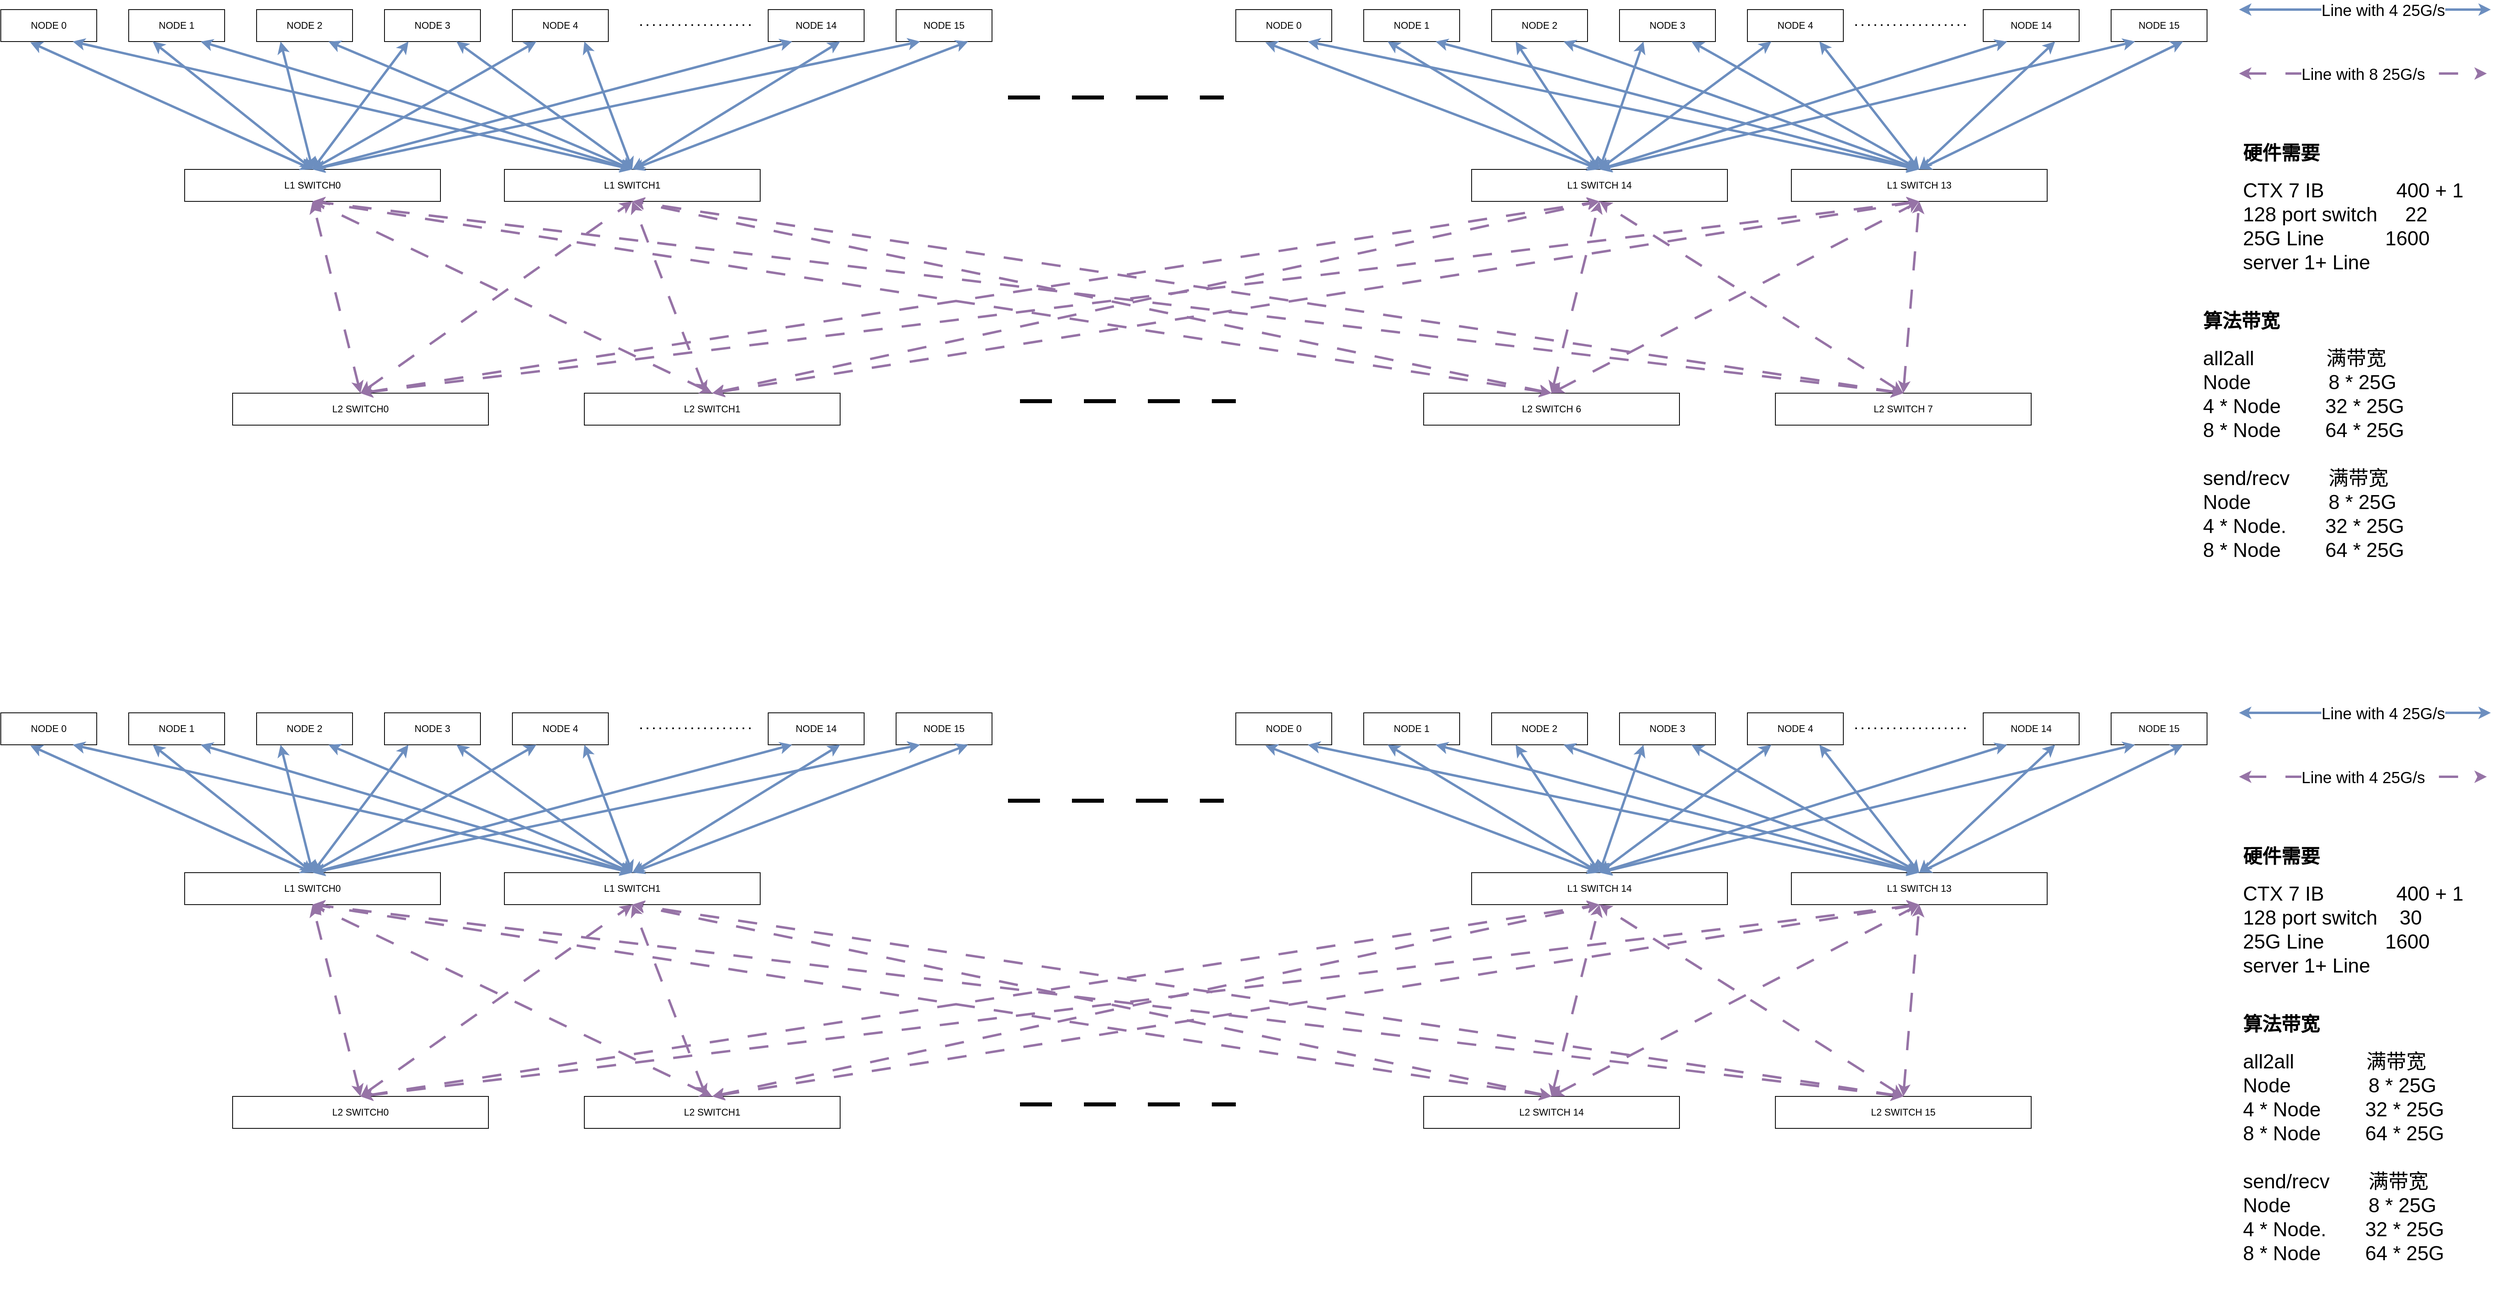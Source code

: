 <mxfile version="21.3.8" type="github">
  <diagram name="Page-1" id="Mw5EDIEJUwidYdBa6SzD">
    <mxGraphModel dx="2166" dy="1218" grid="1" gridSize="10" guides="1" tooltips="1" connect="1" arrows="1" fold="1" page="1" pageScale="1" pageWidth="850" pageHeight="1100" math="0" shadow="0">
      <root>
        <mxCell id="0" />
        <mxCell id="1" parent="0" />
        <mxCell id="vtRSRkSAmiNlVq3cGCPo-1" value="NODE 0" style="rounded=0;whiteSpace=wrap;html=1;" vertex="1" parent="1">
          <mxGeometry x="80" y="80" width="120" height="40" as="geometry" />
        </mxCell>
        <mxCell id="vtRSRkSAmiNlVq3cGCPo-2" value="NODE 1" style="rounded=0;whiteSpace=wrap;html=1;" vertex="1" parent="1">
          <mxGeometry x="240" y="80" width="120" height="40" as="geometry" />
        </mxCell>
        <mxCell id="vtRSRkSAmiNlVq3cGCPo-3" value="NODE 2" style="rounded=0;whiteSpace=wrap;html=1;" vertex="1" parent="1">
          <mxGeometry x="400" y="80" width="120" height="40" as="geometry" />
        </mxCell>
        <mxCell id="vtRSRkSAmiNlVq3cGCPo-4" value="NODE 3" style="rounded=0;whiteSpace=wrap;html=1;" vertex="1" parent="1">
          <mxGeometry x="560" y="80" width="120" height="40" as="geometry" />
        </mxCell>
        <mxCell id="vtRSRkSAmiNlVq3cGCPo-5" value="NODE 4" style="rounded=0;whiteSpace=wrap;html=1;" vertex="1" parent="1">
          <mxGeometry x="720" y="80" width="120" height="40" as="geometry" />
        </mxCell>
        <mxCell id="vtRSRkSAmiNlVq3cGCPo-6" value="L1 SWITCH0" style="rounded=0;whiteSpace=wrap;html=1;" vertex="1" parent="1">
          <mxGeometry x="310" y="280" width="320" height="40" as="geometry" />
        </mxCell>
        <mxCell id="vtRSRkSAmiNlVq3cGCPo-7" value="L1 SWITCH1" style="rounded=0;whiteSpace=wrap;html=1;" vertex="1" parent="1">
          <mxGeometry x="710" y="280" width="320" height="40" as="geometry" />
        </mxCell>
        <mxCell id="vtRSRkSAmiNlVq3cGCPo-8" value="" style="endArrow=classic;startArrow=classic;html=1;rounded=0;entryX=0.308;entryY=1.025;entryDx=0;entryDy=0;entryPerimeter=0;exitX=0.5;exitY=0;exitDx=0;exitDy=0;fillColor=#dae8fc;strokeColor=#6c8ebf;strokeWidth=3;" edge="1" parent="1" source="vtRSRkSAmiNlVq3cGCPo-6" target="vtRSRkSAmiNlVq3cGCPo-1">
          <mxGeometry width="50" height="50" relative="1" as="geometry">
            <mxPoint x="440" y="610" as="sourcePoint" />
            <mxPoint x="490" y="560" as="targetPoint" />
          </mxGeometry>
        </mxCell>
        <mxCell id="vtRSRkSAmiNlVq3cGCPo-9" value="" style="endArrow=classic;startArrow=classic;html=1;rounded=0;entryX=0.75;entryY=1;entryDx=0;entryDy=0;exitX=0.5;exitY=0;exitDx=0;exitDy=0;fillColor=#dae8fc;strokeColor=#6c8ebf;strokeWidth=3;" edge="1" parent="1" source="vtRSRkSAmiNlVq3cGCPo-7" target="vtRSRkSAmiNlVq3cGCPo-1">
          <mxGeometry width="50" height="50" relative="1" as="geometry">
            <mxPoint x="190" y="210" as="sourcePoint" />
            <mxPoint x="127" y="131" as="targetPoint" />
          </mxGeometry>
        </mxCell>
        <mxCell id="vtRSRkSAmiNlVq3cGCPo-10" value="" style="endArrow=classic;startArrow=classic;html=1;rounded=0;entryX=0.25;entryY=1;entryDx=0;entryDy=0;exitX=0.5;exitY=0;exitDx=0;exitDy=0;fillColor=#dae8fc;strokeColor=#6c8ebf;strokeWidth=3;" edge="1" parent="1" source="vtRSRkSAmiNlVq3cGCPo-6" target="vtRSRkSAmiNlVq3cGCPo-2">
          <mxGeometry width="50" height="50" relative="1" as="geometry">
            <mxPoint x="559" y="209" as="sourcePoint" />
            <mxPoint x="180" y="130" as="targetPoint" />
          </mxGeometry>
        </mxCell>
        <mxCell id="vtRSRkSAmiNlVq3cGCPo-11" value="" style="endArrow=classic;startArrow=classic;html=1;rounded=0;entryX=0.75;entryY=1;entryDx=0;entryDy=0;exitX=0.5;exitY=0;exitDx=0;exitDy=0;fillColor=#dae8fc;strokeColor=#6c8ebf;strokeWidth=3;" edge="1" parent="1" source="vtRSRkSAmiNlVq3cGCPo-7" target="vtRSRkSAmiNlVq3cGCPo-2">
          <mxGeometry width="50" height="50" relative="1" as="geometry">
            <mxPoint x="559" y="209" as="sourcePoint" />
            <mxPoint x="180" y="130" as="targetPoint" />
          </mxGeometry>
        </mxCell>
        <mxCell id="vtRSRkSAmiNlVq3cGCPo-12" value="" style="endArrow=classic;startArrow=classic;html=1;rounded=0;entryX=0.25;entryY=1;entryDx=0;entryDy=0;exitX=0.5;exitY=0;exitDx=0;exitDy=0;fillColor=#dae8fc;strokeColor=#6c8ebf;strokeWidth=3;" edge="1" parent="1" source="vtRSRkSAmiNlVq3cGCPo-6" target="vtRSRkSAmiNlVq3cGCPo-3">
          <mxGeometry width="50" height="50" relative="1" as="geometry">
            <mxPoint x="590" y="210" as="sourcePoint" />
            <mxPoint x="180" y="130" as="targetPoint" />
          </mxGeometry>
        </mxCell>
        <mxCell id="vtRSRkSAmiNlVq3cGCPo-13" value="" style="endArrow=classic;startArrow=classic;html=1;rounded=0;entryX=0.75;entryY=1;entryDx=0;entryDy=0;exitX=0.5;exitY=0;exitDx=0;exitDy=0;fillColor=#dae8fc;strokeColor=#6c8ebf;strokeWidth=3;" edge="1" parent="1" source="vtRSRkSAmiNlVq3cGCPo-7" target="vtRSRkSAmiNlVq3cGCPo-3">
          <mxGeometry width="50" height="50" relative="1" as="geometry">
            <mxPoint x="590" y="210" as="sourcePoint" />
            <mxPoint x="180" y="130" as="targetPoint" />
          </mxGeometry>
        </mxCell>
        <mxCell id="vtRSRkSAmiNlVq3cGCPo-14" value="" style="endArrow=classic;startArrow=classic;html=1;rounded=0;entryX=0.25;entryY=1;entryDx=0;entryDy=0;exitX=0.5;exitY=0;exitDx=0;exitDy=0;fillColor=#dae8fc;strokeColor=#6c8ebf;strokeWidth=3;" edge="1" parent="1" source="vtRSRkSAmiNlVq3cGCPo-6" target="vtRSRkSAmiNlVq3cGCPo-4">
          <mxGeometry width="50" height="50" relative="1" as="geometry">
            <mxPoint x="590" y="210" as="sourcePoint" />
            <mxPoint x="340" y="130" as="targetPoint" />
          </mxGeometry>
        </mxCell>
        <mxCell id="vtRSRkSAmiNlVq3cGCPo-15" value="" style="endArrow=classic;startArrow=classic;html=1;rounded=0;entryX=0.25;entryY=1;entryDx=0;entryDy=0;fillColor=#dae8fc;strokeColor=#6c8ebf;strokeWidth=3;exitX=0.5;exitY=0;exitDx=0;exitDy=0;" edge="1" parent="1" source="vtRSRkSAmiNlVq3cGCPo-6" target="vtRSRkSAmiNlVq3cGCPo-5">
          <mxGeometry width="50" height="50" relative="1" as="geometry">
            <mxPoint x="340" y="200" as="sourcePoint" />
            <mxPoint x="600" y="130" as="targetPoint" />
          </mxGeometry>
        </mxCell>
        <mxCell id="vtRSRkSAmiNlVq3cGCPo-16" value="" style="endArrow=classic;startArrow=classic;html=1;rounded=0;entryX=0.75;entryY=1;entryDx=0;entryDy=0;exitX=0.5;exitY=0;exitDx=0;exitDy=0;fillColor=#dae8fc;strokeColor=#6c8ebf;strokeWidth=3;" edge="1" parent="1" source="vtRSRkSAmiNlVq3cGCPo-7" target="vtRSRkSAmiNlVq3cGCPo-4">
          <mxGeometry width="50" height="50" relative="1" as="geometry">
            <mxPoint x="670" y="210" as="sourcePoint" />
            <mxPoint x="500" y="130" as="targetPoint" />
          </mxGeometry>
        </mxCell>
        <mxCell id="vtRSRkSAmiNlVq3cGCPo-17" value="" style="endArrow=classic;startArrow=classic;html=1;rounded=0;entryX=0.75;entryY=1;entryDx=0;entryDy=0;exitX=0.5;exitY=0;exitDx=0;exitDy=0;fillColor=#dae8fc;strokeColor=#6c8ebf;strokeWidth=3;" edge="1" parent="1" source="vtRSRkSAmiNlVq3cGCPo-7" target="vtRSRkSAmiNlVq3cGCPo-5">
          <mxGeometry width="50" height="50" relative="1" as="geometry">
            <mxPoint x="750" y="210" as="sourcePoint" />
            <mxPoint x="660" y="130" as="targetPoint" />
          </mxGeometry>
        </mxCell>
        <mxCell id="vtRSRkSAmiNlVq3cGCPo-18" value="NODE 0" style="rounded=0;whiteSpace=wrap;html=1;" vertex="1" parent="1">
          <mxGeometry x="1625" y="80" width="120" height="40" as="geometry" />
        </mxCell>
        <mxCell id="vtRSRkSAmiNlVq3cGCPo-19" value="NODE 1" style="rounded=0;whiteSpace=wrap;html=1;" vertex="1" parent="1">
          <mxGeometry x="1785" y="80" width="120" height="40" as="geometry" />
        </mxCell>
        <mxCell id="vtRSRkSAmiNlVq3cGCPo-20" value="NODE 2" style="rounded=0;whiteSpace=wrap;html=1;" vertex="1" parent="1">
          <mxGeometry x="1945" y="80" width="120" height="40" as="geometry" />
        </mxCell>
        <mxCell id="vtRSRkSAmiNlVq3cGCPo-21" value="NODE 3" style="rounded=0;whiteSpace=wrap;html=1;" vertex="1" parent="1">
          <mxGeometry x="2105" y="80" width="120" height="40" as="geometry" />
        </mxCell>
        <mxCell id="vtRSRkSAmiNlVq3cGCPo-22" value="NODE 4" style="rounded=0;whiteSpace=wrap;html=1;" vertex="1" parent="1">
          <mxGeometry x="2265" y="80" width="120" height="40" as="geometry" />
        </mxCell>
        <mxCell id="vtRSRkSAmiNlVq3cGCPo-23" value="L1 SWITCH 14" style="rounded=0;whiteSpace=wrap;html=1;" vertex="1" parent="1">
          <mxGeometry x="1920" y="280" width="320" height="40" as="geometry" />
        </mxCell>
        <mxCell id="vtRSRkSAmiNlVq3cGCPo-24" value="L1 SWITCH 13" style="rounded=0;whiteSpace=wrap;html=1;" vertex="1" parent="1">
          <mxGeometry x="2320" y="280" width="320" height="40" as="geometry" />
        </mxCell>
        <mxCell id="vtRSRkSAmiNlVq3cGCPo-25" value="" style="endArrow=classic;startArrow=classic;html=1;rounded=0;entryX=0.308;entryY=1.025;entryDx=0;entryDy=0;entryPerimeter=0;exitX=0.5;exitY=0;exitDx=0;exitDy=0;fillColor=#dae8fc;strokeColor=#6c8ebf;strokeWidth=3;" edge="1" parent="1" source="vtRSRkSAmiNlVq3cGCPo-23" target="vtRSRkSAmiNlVq3cGCPo-18">
          <mxGeometry width="50" height="50" relative="1" as="geometry">
            <mxPoint x="1985" y="610" as="sourcePoint" />
            <mxPoint x="2035" y="560" as="targetPoint" />
          </mxGeometry>
        </mxCell>
        <mxCell id="vtRSRkSAmiNlVq3cGCPo-26" value="" style="endArrow=classic;startArrow=classic;html=1;rounded=0;entryX=0.75;entryY=1;entryDx=0;entryDy=0;exitX=0.5;exitY=0;exitDx=0;exitDy=0;fillColor=#dae8fc;strokeColor=#6c8ebf;strokeWidth=3;" edge="1" parent="1" source="vtRSRkSAmiNlVq3cGCPo-24" target="vtRSRkSAmiNlVq3cGCPo-18">
          <mxGeometry width="50" height="50" relative="1" as="geometry">
            <mxPoint x="1735" y="210" as="sourcePoint" />
            <mxPoint x="1672" y="131" as="targetPoint" />
          </mxGeometry>
        </mxCell>
        <mxCell id="vtRSRkSAmiNlVq3cGCPo-27" value="" style="endArrow=classic;startArrow=classic;html=1;rounded=0;entryX=0.25;entryY=1;entryDx=0;entryDy=0;exitX=0.5;exitY=0;exitDx=0;exitDy=0;fillColor=#dae8fc;strokeColor=#6c8ebf;strokeWidth=3;" edge="1" parent="1" source="vtRSRkSAmiNlVq3cGCPo-23" target="vtRSRkSAmiNlVq3cGCPo-19">
          <mxGeometry width="50" height="50" relative="1" as="geometry">
            <mxPoint x="2104" y="209" as="sourcePoint" />
            <mxPoint x="1725" y="130" as="targetPoint" />
          </mxGeometry>
        </mxCell>
        <mxCell id="vtRSRkSAmiNlVq3cGCPo-28" value="" style="endArrow=classic;startArrow=classic;html=1;rounded=0;entryX=0.75;entryY=1;entryDx=0;entryDy=0;exitX=0.5;exitY=0;exitDx=0;exitDy=0;fillColor=#dae8fc;strokeColor=#6c8ebf;strokeWidth=3;" edge="1" parent="1" source="vtRSRkSAmiNlVq3cGCPo-24" target="vtRSRkSAmiNlVq3cGCPo-19">
          <mxGeometry width="50" height="50" relative="1" as="geometry">
            <mxPoint x="2104" y="209" as="sourcePoint" />
            <mxPoint x="1725" y="130" as="targetPoint" />
          </mxGeometry>
        </mxCell>
        <mxCell id="vtRSRkSAmiNlVq3cGCPo-29" value="" style="endArrow=classic;startArrow=classic;html=1;rounded=0;entryX=0.25;entryY=1;entryDx=0;entryDy=0;exitX=0.5;exitY=0;exitDx=0;exitDy=0;fillColor=#dae8fc;strokeColor=#6c8ebf;strokeWidth=3;" edge="1" parent="1" source="vtRSRkSAmiNlVq3cGCPo-23" target="vtRSRkSAmiNlVq3cGCPo-20">
          <mxGeometry width="50" height="50" relative="1" as="geometry">
            <mxPoint x="2135" y="210" as="sourcePoint" />
            <mxPoint x="1725" y="130" as="targetPoint" />
          </mxGeometry>
        </mxCell>
        <mxCell id="vtRSRkSAmiNlVq3cGCPo-30" value="" style="endArrow=classic;startArrow=classic;html=1;rounded=0;entryX=0.75;entryY=1;entryDx=0;entryDy=0;exitX=0.5;exitY=0;exitDx=0;exitDy=0;fillColor=#dae8fc;strokeColor=#6c8ebf;strokeWidth=3;" edge="1" parent="1" source="vtRSRkSAmiNlVq3cGCPo-24" target="vtRSRkSAmiNlVq3cGCPo-20">
          <mxGeometry width="50" height="50" relative="1" as="geometry">
            <mxPoint x="2135" y="210" as="sourcePoint" />
            <mxPoint x="1725" y="130" as="targetPoint" />
          </mxGeometry>
        </mxCell>
        <mxCell id="vtRSRkSAmiNlVq3cGCPo-31" value="" style="endArrow=classic;startArrow=classic;html=1;rounded=0;entryX=0.25;entryY=1;entryDx=0;entryDy=0;exitX=0.5;exitY=0;exitDx=0;exitDy=0;fillColor=#dae8fc;strokeColor=#6c8ebf;strokeWidth=3;" edge="1" parent="1" source="vtRSRkSAmiNlVq3cGCPo-23" target="vtRSRkSAmiNlVq3cGCPo-21">
          <mxGeometry width="50" height="50" relative="1" as="geometry">
            <mxPoint x="2135" y="210" as="sourcePoint" />
            <mxPoint x="1885" y="130" as="targetPoint" />
          </mxGeometry>
        </mxCell>
        <mxCell id="vtRSRkSAmiNlVq3cGCPo-32" value="" style="endArrow=classic;startArrow=classic;html=1;rounded=0;entryX=0.25;entryY=1;entryDx=0;entryDy=0;fillColor=#dae8fc;strokeColor=#6c8ebf;strokeWidth=3;exitX=0.5;exitY=0;exitDx=0;exitDy=0;" edge="1" parent="1" source="vtRSRkSAmiNlVq3cGCPo-23" target="vtRSRkSAmiNlVq3cGCPo-22">
          <mxGeometry width="50" height="50" relative="1" as="geometry">
            <mxPoint x="1885" y="200" as="sourcePoint" />
            <mxPoint x="2145" y="130" as="targetPoint" />
          </mxGeometry>
        </mxCell>
        <mxCell id="vtRSRkSAmiNlVq3cGCPo-33" value="" style="endArrow=classic;startArrow=classic;html=1;rounded=0;entryX=0.75;entryY=1;entryDx=0;entryDy=0;exitX=0.5;exitY=0;exitDx=0;exitDy=0;fillColor=#dae8fc;strokeColor=#6c8ebf;strokeWidth=3;" edge="1" parent="1" source="vtRSRkSAmiNlVq3cGCPo-24" target="vtRSRkSAmiNlVq3cGCPo-21">
          <mxGeometry width="50" height="50" relative="1" as="geometry">
            <mxPoint x="2215" y="210" as="sourcePoint" />
            <mxPoint x="2045" y="130" as="targetPoint" />
          </mxGeometry>
        </mxCell>
        <mxCell id="vtRSRkSAmiNlVq3cGCPo-34" value="" style="endArrow=classic;startArrow=classic;html=1;rounded=0;entryX=0.75;entryY=1;entryDx=0;entryDy=0;exitX=0.5;exitY=0;exitDx=0;exitDy=0;fillColor=#dae8fc;strokeColor=#6c8ebf;strokeWidth=3;" edge="1" parent="1" source="vtRSRkSAmiNlVq3cGCPo-24" target="vtRSRkSAmiNlVq3cGCPo-22">
          <mxGeometry width="50" height="50" relative="1" as="geometry">
            <mxPoint x="2295" y="210" as="sourcePoint" />
            <mxPoint x="2205" y="130" as="targetPoint" />
          </mxGeometry>
        </mxCell>
        <mxCell id="vtRSRkSAmiNlVq3cGCPo-35" value="" style="endArrow=none;dashed=1;html=1;rounded=0;dashPattern=8 8;strokeWidth=5;" edge="1" parent="1">
          <mxGeometry width="50" height="50" relative="1" as="geometry">
            <mxPoint x="1340" y="190" as="sourcePoint" />
            <mxPoint x="1610" y="190" as="targetPoint" />
          </mxGeometry>
        </mxCell>
        <mxCell id="vtRSRkSAmiNlVq3cGCPo-36" value="L2 SWITCH0" style="rounded=0;whiteSpace=wrap;html=1;" vertex="1" parent="1">
          <mxGeometry x="370" y="560" width="320" height="40" as="geometry" />
        </mxCell>
        <mxCell id="vtRSRkSAmiNlVq3cGCPo-37" value="L2 SWITCH1" style="rounded=0;whiteSpace=wrap;html=1;" vertex="1" parent="1">
          <mxGeometry x="810" y="560" width="320" height="40" as="geometry" />
        </mxCell>
        <mxCell id="vtRSRkSAmiNlVq3cGCPo-38" value="L2 SWITCH 6" style="rounded=0;whiteSpace=wrap;html=1;" vertex="1" parent="1">
          <mxGeometry x="1860" y="560" width="320" height="40" as="geometry" />
        </mxCell>
        <mxCell id="vtRSRkSAmiNlVq3cGCPo-39" value="L2 SWITCH 7" style="rounded=0;whiteSpace=wrap;html=1;" vertex="1" parent="1">
          <mxGeometry x="2300" y="560" width="320" height="40" as="geometry" />
        </mxCell>
        <mxCell id="vtRSRkSAmiNlVq3cGCPo-40" value="" style="endArrow=classic;startArrow=classic;html=1;rounded=0;entryX=0.5;entryY=1;entryDx=0;entryDy=0;exitX=0.5;exitY=0;exitDx=0;exitDy=0;fillColor=#e1d5e7;strokeColor=#9673a6;strokeWidth=3;dashed=1;dashPattern=8 8;" edge="1" parent="1" source="vtRSRkSAmiNlVq3cGCPo-36" target="vtRSRkSAmiNlVq3cGCPo-6">
          <mxGeometry width="50" height="50" relative="1" as="geometry">
            <mxPoint x="880" y="290" as="sourcePoint" />
            <mxPoint x="390" y="130" as="targetPoint" />
          </mxGeometry>
        </mxCell>
        <mxCell id="vtRSRkSAmiNlVq3cGCPo-41" value="" style="endArrow=classic;startArrow=classic;html=1;rounded=0;entryX=0.5;entryY=1;entryDx=0;entryDy=0;exitX=0.5;exitY=0;exitDx=0;exitDy=0;fillColor=#e1d5e7;strokeColor=#9673a6;strokeWidth=3;dashed=1;dashPattern=8 8;" edge="1" parent="1" source="vtRSRkSAmiNlVq3cGCPo-37" target="vtRSRkSAmiNlVq3cGCPo-6">
          <mxGeometry width="50" height="50" relative="1" as="geometry">
            <mxPoint x="620" y="570" as="sourcePoint" />
            <mxPoint x="480" y="330" as="targetPoint" />
          </mxGeometry>
        </mxCell>
        <mxCell id="vtRSRkSAmiNlVq3cGCPo-42" value="" style="endArrow=classic;startArrow=classic;html=1;rounded=0;entryX=0.5;entryY=1;entryDx=0;entryDy=0;exitX=0.5;exitY=0;exitDx=0;exitDy=0;fillColor=#e1d5e7;strokeColor=#9673a6;strokeWidth=3;dashed=1;dashPattern=8 8;" edge="1" parent="1" source="vtRSRkSAmiNlVq3cGCPo-38" target="vtRSRkSAmiNlVq3cGCPo-6">
          <mxGeometry width="50" height="50" relative="1" as="geometry">
            <mxPoint x="850" y="570" as="sourcePoint" />
            <mxPoint x="270" y="330" as="targetPoint" />
          </mxGeometry>
        </mxCell>
        <mxCell id="vtRSRkSAmiNlVq3cGCPo-43" value="" style="endArrow=classic;startArrow=classic;html=1;rounded=0;entryX=0.5;entryY=1;entryDx=0;entryDy=0;exitX=0.5;exitY=0;exitDx=0;exitDy=0;fillColor=#e1d5e7;strokeColor=#9673a6;strokeWidth=3;dashed=1;dashPattern=8 8;" edge="1" parent="1" source="vtRSRkSAmiNlVq3cGCPo-39" target="vtRSRkSAmiNlVq3cGCPo-6">
          <mxGeometry width="50" height="50" relative="1" as="geometry">
            <mxPoint x="1410" y="570" as="sourcePoint" />
            <mxPoint x="270" y="330" as="targetPoint" />
          </mxGeometry>
        </mxCell>
        <mxCell id="vtRSRkSAmiNlVq3cGCPo-44" value="" style="endArrow=none;dashed=1;html=1;rounded=0;dashPattern=8 8;strokeWidth=5;" edge="1" parent="1">
          <mxGeometry width="50" height="50" relative="1" as="geometry">
            <mxPoint x="1355" y="570" as="sourcePoint" />
            <mxPoint x="1625" y="570" as="targetPoint" />
          </mxGeometry>
        </mxCell>
        <mxCell id="vtRSRkSAmiNlVq3cGCPo-45" value="" style="endArrow=classic;startArrow=classic;html=1;rounded=0;entryX=0.5;entryY=1;entryDx=0;entryDy=0;exitX=0.5;exitY=0;exitDx=0;exitDy=0;fillColor=#e1d5e7;strokeColor=#9673a6;strokeWidth=3;dashed=1;dashPattern=8 8;" edge="1" parent="1" source="vtRSRkSAmiNlVq3cGCPo-36" target="vtRSRkSAmiNlVq3cGCPo-7">
          <mxGeometry width="50" height="50" relative="1" as="geometry">
            <mxPoint x="540" y="570" as="sourcePoint" />
            <mxPoint x="480" y="330" as="targetPoint" />
          </mxGeometry>
        </mxCell>
        <mxCell id="vtRSRkSAmiNlVq3cGCPo-46" value="" style="endArrow=classic;startArrow=classic;html=1;rounded=0;entryX=0.5;entryY=1;entryDx=0;entryDy=0;fillColor=#e1d5e7;strokeColor=#9673a6;strokeWidth=3;dashed=1;dashPattern=8 8;exitX=0.5;exitY=0;exitDx=0;exitDy=0;" edge="1" parent="1" target="vtRSRkSAmiNlVq3cGCPo-23" source="vtRSRkSAmiNlVq3cGCPo-36">
          <mxGeometry width="50" height="50" relative="1" as="geometry">
            <mxPoint x="320" y="560" as="sourcePoint" />
            <mxPoint x="670" y="330" as="targetPoint" />
          </mxGeometry>
        </mxCell>
        <mxCell id="vtRSRkSAmiNlVq3cGCPo-47" value="" style="endArrow=classic;startArrow=classic;html=1;rounded=0;entryX=0.5;entryY=1;entryDx=0;entryDy=0;fillColor=#e1d5e7;strokeColor=#9673a6;strokeWidth=3;exitX=0.5;exitY=0;exitDx=0;exitDy=0;dashed=1;dashPattern=8 8;" edge="1" parent="1" source="vtRSRkSAmiNlVq3cGCPo-36" target="vtRSRkSAmiNlVq3cGCPo-24">
          <mxGeometry width="50" height="50" relative="1" as="geometry">
            <mxPoint x="320" y="560" as="sourcePoint" />
            <mxPoint x="1470" y="330" as="targetPoint" />
          </mxGeometry>
        </mxCell>
        <mxCell id="vtRSRkSAmiNlVq3cGCPo-48" value="" style="endArrow=classic;startArrow=classic;html=1;rounded=0;entryX=0.5;entryY=1;entryDx=0;entryDy=0;fillColor=#e1d5e7;strokeColor=#9673a6;strokeWidth=3;dashed=1;dashPattern=8 8;" edge="1" parent="1" source="vtRSRkSAmiNlVq3cGCPo-37" target="vtRSRkSAmiNlVq3cGCPo-7">
          <mxGeometry width="50" height="50" relative="1" as="geometry">
            <mxPoint x="540" y="570" as="sourcePoint" />
            <mxPoint x="1680" y="330" as="targetPoint" />
          </mxGeometry>
        </mxCell>
        <mxCell id="vtRSRkSAmiNlVq3cGCPo-49" value="" style="endArrow=classic;startArrow=classic;html=1;rounded=0;entryX=0.5;entryY=1;entryDx=0;entryDy=0;fillColor=#e1d5e7;strokeColor=#9673a6;strokeWidth=3;exitX=0.5;exitY=0;exitDx=0;exitDy=0;dashed=1;dashPattern=8 8;" edge="1" parent="1" source="vtRSRkSAmiNlVq3cGCPo-37" target="vtRSRkSAmiNlVq3cGCPo-23">
          <mxGeometry width="50" height="50" relative="1" as="geometry">
            <mxPoint x="762" y="570" as="sourcePoint" />
            <mxPoint x="670" y="330" as="targetPoint" />
          </mxGeometry>
        </mxCell>
        <mxCell id="vtRSRkSAmiNlVq3cGCPo-50" value="" style="endArrow=classic;startArrow=classic;html=1;rounded=0;entryX=0.5;entryY=1;entryDx=0;entryDy=0;fillColor=#e1d5e7;strokeColor=#9673a6;strokeWidth=3;exitX=0.5;exitY=0;exitDx=0;exitDy=0;dashed=1;dashPattern=8 8;" edge="1" parent="1" source="vtRSRkSAmiNlVq3cGCPo-37" target="vtRSRkSAmiNlVq3cGCPo-24">
          <mxGeometry width="50" height="50" relative="1" as="geometry">
            <mxPoint x="770" y="570" as="sourcePoint" />
            <mxPoint x="1470" y="330" as="targetPoint" />
          </mxGeometry>
        </mxCell>
        <mxCell id="vtRSRkSAmiNlVq3cGCPo-51" value="" style="endArrow=classic;startArrow=classic;html=1;rounded=0;entryX=0.5;entryY=1;entryDx=0;entryDy=0;fillColor=#e1d5e7;strokeColor=#9673a6;strokeWidth=3;exitX=0.5;exitY=0;exitDx=0;exitDy=0;dashed=1;dashPattern=8 8;" edge="1" parent="1" source="vtRSRkSAmiNlVq3cGCPo-38" target="vtRSRkSAmiNlVq3cGCPo-23">
          <mxGeometry width="50" height="50" relative="1" as="geometry">
            <mxPoint x="1382" y="570" as="sourcePoint" />
            <mxPoint x="1290" y="330" as="targetPoint" />
          </mxGeometry>
        </mxCell>
        <mxCell id="vtRSRkSAmiNlVq3cGCPo-52" value="" style="endArrow=classic;startArrow=classic;html=1;rounded=0;entryX=0.5;entryY=1;entryDx=0;entryDy=0;fillColor=#e1d5e7;strokeColor=#9673a6;strokeWidth=3;exitX=0.5;exitY=0;exitDx=0;exitDy=0;dashed=1;dashPattern=8 8;" edge="1" parent="1" source="vtRSRkSAmiNlVq3cGCPo-39" target="vtRSRkSAmiNlVq3cGCPo-24">
          <mxGeometry width="50" height="50" relative="1" as="geometry">
            <mxPoint x="2030" y="570" as="sourcePoint" />
            <mxPoint x="2090" y="330" as="targetPoint" />
          </mxGeometry>
        </mxCell>
        <mxCell id="vtRSRkSAmiNlVq3cGCPo-53" value="" style="endArrow=classic;startArrow=classic;html=1;rounded=0;entryX=0.5;entryY=1;entryDx=0;entryDy=0;fillColor=#e1d5e7;strokeColor=#9673a6;strokeWidth=3;exitX=0.5;exitY=0;exitDx=0;exitDy=0;dashed=1;dashPattern=8 8;" edge="1" parent="1" source="vtRSRkSAmiNlVq3cGCPo-38" target="vtRSRkSAmiNlVq3cGCPo-24">
          <mxGeometry width="50" height="50" relative="1" as="geometry">
            <mxPoint x="2470" y="570" as="sourcePoint" />
            <mxPoint x="2490" y="330" as="targetPoint" />
          </mxGeometry>
        </mxCell>
        <mxCell id="vtRSRkSAmiNlVq3cGCPo-54" value="" style="endArrow=classic;startArrow=classic;html=1;rounded=0;entryX=0.5;entryY=1;entryDx=0;entryDy=0;fillColor=#e1d5e7;strokeColor=#9673a6;strokeWidth=3;exitX=0.5;exitY=0;exitDx=0;exitDy=0;dashed=1;dashPattern=8 8;" edge="1" parent="1" source="vtRSRkSAmiNlVq3cGCPo-38" target="vtRSRkSAmiNlVq3cGCPo-7">
          <mxGeometry width="50" height="50" relative="1" as="geometry">
            <mxPoint x="1350" y="460" as="sourcePoint" />
            <mxPoint x="1870" y="330" as="targetPoint" />
          </mxGeometry>
        </mxCell>
        <mxCell id="vtRSRkSAmiNlVq3cGCPo-55" value="" style="endArrow=classic;startArrow=classic;html=1;rounded=0;entryX=0.5;entryY=1;entryDx=0;entryDy=0;fillColor=#e1d5e7;strokeColor=#9673a6;strokeWidth=3;exitX=0.5;exitY=0;exitDx=0;exitDy=0;dashed=1;dashPattern=8 8;" edge="1" parent="1" source="vtRSRkSAmiNlVq3cGCPo-39" target="vtRSRkSAmiNlVq3cGCPo-7">
          <mxGeometry width="50" height="50" relative="1" as="geometry">
            <mxPoint x="1410" y="570" as="sourcePoint" />
            <mxPoint x="670" y="330" as="targetPoint" />
          </mxGeometry>
        </mxCell>
        <mxCell id="vtRSRkSAmiNlVq3cGCPo-56" value="" style="endArrow=classic;startArrow=classic;html=1;rounded=0;entryX=0.5;entryY=1;entryDx=0;entryDy=0;fillColor=#e1d5e7;strokeColor=#9673a6;strokeWidth=3;exitX=0.5;exitY=0;exitDx=0;exitDy=0;dashed=1;dashPattern=8 8;" edge="1" parent="1" source="vtRSRkSAmiNlVq3cGCPo-39" target="vtRSRkSAmiNlVq3cGCPo-23">
          <mxGeometry width="50" height="50" relative="1" as="geometry">
            <mxPoint x="2030" y="570" as="sourcePoint" />
            <mxPoint x="2090" y="330" as="targetPoint" />
          </mxGeometry>
        </mxCell>
        <mxCell id="vtRSRkSAmiNlVq3cGCPo-57" value="&lt;font style=&quot;font-size: 20px;&quot;&gt;Line with 4 25G/s&lt;/font&gt;" style="endArrow=classic;startArrow=classic;html=1;rounded=0;entryX=0.308;entryY=1.025;entryDx=0;entryDy=0;entryPerimeter=0;fillColor=#dae8fc;strokeColor=#6c8ebf;strokeWidth=3;" edge="1" parent="1">
          <mxGeometry x="-0.143" width="50" height="50" relative="1" as="geometry">
            <mxPoint x="3195" y="80" as="sourcePoint" />
            <mxPoint x="2880" y="80" as="targetPoint" />
            <mxPoint as="offset" />
          </mxGeometry>
        </mxCell>
        <mxCell id="vtRSRkSAmiNlVq3cGCPo-58" value="&lt;font style=&quot;font-size: 20px;&quot;&gt;Line with 8 25G/s&lt;/font&gt;" style="endArrow=classic;startArrow=classic;html=1;rounded=0;fillColor=#e1d5e7;strokeColor=#9673a6;strokeWidth=3;dashed=1;dashPattern=8 8;" edge="1" parent="1">
          <mxGeometry width="50" height="50" relative="1" as="geometry">
            <mxPoint x="2880" y="160" as="sourcePoint" />
            <mxPoint x="3190" y="160" as="targetPoint" />
          </mxGeometry>
        </mxCell>
        <mxCell id="vtRSRkSAmiNlVq3cGCPo-59" value="&lt;h1&gt;硬件需要&lt;/h1&gt;&lt;div style=&quot;font-size: 25px;&quot;&gt;&lt;font style=&quot;font-size: 25px;&quot;&gt;CTX 7 IB&amp;nbsp; &amp;nbsp; &amp;nbsp; &amp;nbsp; &amp;nbsp; &amp;nbsp; &amp;nbsp;400 + 1&lt;/font&gt;&lt;/div&gt;&lt;div style=&quot;font-size: 25px;&quot;&gt;&lt;font style=&quot;font-size: 25px;&quot;&gt;128 port switch&amp;nbsp; &amp;nbsp; &amp;nbsp;22&lt;/font&gt;&lt;/div&gt;&lt;div style=&quot;font-size: 25px;&quot;&gt;&lt;font style=&quot;font-size: 25px;&quot;&gt;25G Line&amp;nbsp; &amp;nbsp; &amp;nbsp; &amp;nbsp; &amp;nbsp; &amp;nbsp;1600&lt;br&gt;server 1+ Line&lt;/font&gt;&lt;/div&gt;" style="text;html=1;strokeColor=none;fillColor=none;spacing=5;spacingTop=-20;whiteSpace=wrap;overflow=hidden;rounded=0;" vertex="1" parent="1">
          <mxGeometry x="2880" y="240" width="320" height="200" as="geometry" />
        </mxCell>
        <mxCell id="vtRSRkSAmiNlVq3cGCPo-60" value="&lt;h1&gt;算法带宽&lt;/h1&gt;&lt;div style=&quot;font-size: 25px;&quot;&gt;&lt;font style=&quot;font-size: 25px;&quot;&gt;all2all&amp;nbsp; &amp;nbsp; &amp;nbsp; &amp;nbsp; &amp;nbsp; &amp;nbsp; &amp;nbsp;满带宽&amp;nbsp;&lt;/font&gt;&lt;/div&gt;&lt;div style=&quot;font-size: 25px;&quot;&gt;Node&amp;nbsp; &amp;nbsp; &amp;nbsp; &amp;nbsp; &amp;nbsp; &amp;nbsp; &amp;nbsp; 8 * 25G&lt;/div&gt;&lt;div style=&quot;font-size: 25px;&quot;&gt;4 * Node&amp;nbsp; &amp;nbsp; &amp;nbsp; &amp;nbsp; 32 * 25G&lt;br&gt;&lt;/div&gt;&lt;div style=&quot;font-size: 25px;&quot;&gt;8 * Node&amp;nbsp; &amp;nbsp; &amp;nbsp; &amp;nbsp; 64 * 25G&lt;/div&gt;&lt;div style=&quot;font-size: 25px;&quot;&gt;&lt;br&gt;&lt;/div&gt;&lt;div style=&quot;font-size: 25px;&quot;&gt;send/recv&amp;nbsp; &amp;nbsp; &amp;nbsp; &amp;nbsp;满带宽&lt;/div&gt;&lt;div style=&quot;font-size: 25px;&quot;&gt;Node&amp;nbsp; &amp;nbsp; &amp;nbsp; &amp;nbsp; &amp;nbsp; &amp;nbsp; &amp;nbsp; 8 * 25G&lt;/div&gt;&lt;div style=&quot;font-size: 25px;&quot;&gt;4 * Node.&amp;nbsp; &amp;nbsp; &amp;nbsp; &amp;nbsp;32 * 25G&lt;/div&gt;&lt;div style=&quot;font-size: 25px;&quot;&gt;8 * Node&amp;nbsp; &amp;nbsp; &amp;nbsp; &amp;nbsp; 64 * 25G&lt;/div&gt;" style="text;html=1;strokeColor=none;fillColor=none;spacing=5;spacingTop=-20;whiteSpace=wrap;overflow=hidden;rounded=0;" vertex="1" parent="1">
          <mxGeometry x="2830" y="450" width="320" height="350" as="geometry" />
        </mxCell>
        <mxCell id="vtRSRkSAmiNlVq3cGCPo-61" value="NODE 15" style="rounded=0;whiteSpace=wrap;html=1;" vertex="1" parent="1">
          <mxGeometry x="1200" y="80" width="120" height="40" as="geometry" />
        </mxCell>
        <mxCell id="vtRSRkSAmiNlVq3cGCPo-62" value="NODE 14" style="rounded=0;whiteSpace=wrap;html=1;" vertex="1" parent="1">
          <mxGeometry x="1040" y="80" width="120" height="40" as="geometry" />
        </mxCell>
        <mxCell id="vtRSRkSAmiNlVq3cGCPo-63" value="" style="endArrow=classic;startArrow=classic;html=1;rounded=0;entryX=0.75;entryY=1;entryDx=0;entryDy=0;exitX=0.5;exitY=0;exitDx=0;exitDy=0;fillColor=#dae8fc;strokeColor=#6c8ebf;strokeWidth=3;" edge="1" parent="1" source="vtRSRkSAmiNlVq3cGCPo-7" target="vtRSRkSAmiNlVq3cGCPo-61">
          <mxGeometry width="50" height="50" relative="1" as="geometry">
            <mxPoint x="880" y="290" as="sourcePoint" />
            <mxPoint x="660" y="130" as="targetPoint" />
          </mxGeometry>
        </mxCell>
        <mxCell id="vtRSRkSAmiNlVq3cGCPo-64" value="" style="endArrow=classic;startArrow=classic;html=1;rounded=0;entryX=0.25;entryY=1;entryDx=0;entryDy=0;exitX=0.5;exitY=0;exitDx=0;exitDy=0;fillColor=#dae8fc;strokeColor=#6c8ebf;strokeWidth=3;" edge="1" parent="1" source="vtRSRkSAmiNlVq3cGCPo-6" target="vtRSRkSAmiNlVq3cGCPo-61">
          <mxGeometry width="50" height="50" relative="1" as="geometry">
            <mxPoint x="880" y="290" as="sourcePoint" />
            <mxPoint x="1300" y="130" as="targetPoint" />
          </mxGeometry>
        </mxCell>
        <mxCell id="vtRSRkSAmiNlVq3cGCPo-65" value="" style="endArrow=classic;startArrow=classic;html=1;rounded=0;entryX=0.75;entryY=1;entryDx=0;entryDy=0;exitX=0.5;exitY=0;exitDx=0;exitDy=0;fillColor=#dae8fc;strokeColor=#6c8ebf;strokeWidth=3;" edge="1" parent="1" source="vtRSRkSAmiNlVq3cGCPo-7" target="vtRSRkSAmiNlVq3cGCPo-62">
          <mxGeometry width="50" height="50" relative="1" as="geometry">
            <mxPoint x="880" y="290" as="sourcePoint" />
            <mxPoint x="1300" y="130" as="targetPoint" />
          </mxGeometry>
        </mxCell>
        <mxCell id="vtRSRkSAmiNlVq3cGCPo-66" value="" style="endArrow=classic;startArrow=classic;html=1;rounded=0;entryX=0.25;entryY=1;entryDx=0;entryDy=0;exitX=0.5;exitY=0;exitDx=0;exitDy=0;fillColor=#dae8fc;strokeColor=#6c8ebf;strokeWidth=3;" edge="1" parent="1" source="vtRSRkSAmiNlVq3cGCPo-6" target="vtRSRkSAmiNlVq3cGCPo-62">
          <mxGeometry width="50" height="50" relative="1" as="geometry">
            <mxPoint x="880" y="290" as="sourcePoint" />
            <mxPoint x="1140" y="130" as="targetPoint" />
          </mxGeometry>
        </mxCell>
        <mxCell id="vtRSRkSAmiNlVq3cGCPo-67" value="" style="endArrow=none;dashed=1;html=1;dashPattern=1 3;strokeWidth=2;rounded=0;" edge="1" parent="1">
          <mxGeometry width="50" height="50" relative="1" as="geometry">
            <mxPoint x="880" y="99.33" as="sourcePoint" />
            <mxPoint x="1020" y="99.33" as="targetPoint" />
          </mxGeometry>
        </mxCell>
        <mxCell id="vtRSRkSAmiNlVq3cGCPo-68" value="NODE 15" style="rounded=0;whiteSpace=wrap;html=1;" vertex="1" parent="1">
          <mxGeometry x="2720" y="80" width="120" height="40" as="geometry" />
        </mxCell>
        <mxCell id="vtRSRkSAmiNlVq3cGCPo-69" value="NODE 14" style="rounded=0;whiteSpace=wrap;html=1;" vertex="1" parent="1">
          <mxGeometry x="2560" y="80" width="120" height="40" as="geometry" />
        </mxCell>
        <mxCell id="vtRSRkSAmiNlVq3cGCPo-70" value="" style="endArrow=none;dashed=1;html=1;dashPattern=1 3;strokeWidth=2;rounded=0;" edge="1" parent="1">
          <mxGeometry width="50" height="50" relative="1" as="geometry">
            <mxPoint x="2400" y="99.33" as="sourcePoint" />
            <mxPoint x="2540" y="99.33" as="targetPoint" />
          </mxGeometry>
        </mxCell>
        <mxCell id="vtRSRkSAmiNlVq3cGCPo-71" value="" style="endArrow=classic;startArrow=classic;html=1;rounded=0;entryX=0.75;entryY=1;entryDx=0;entryDy=0;exitX=0.5;exitY=0;exitDx=0;exitDy=0;fillColor=#dae8fc;strokeColor=#6c8ebf;strokeWidth=3;" edge="1" parent="1" source="vtRSRkSAmiNlVq3cGCPo-24" target="vtRSRkSAmiNlVq3cGCPo-68">
          <mxGeometry width="50" height="50" relative="1" as="geometry">
            <mxPoint x="2490" y="290" as="sourcePoint" />
            <mxPoint x="2365" y="130" as="targetPoint" />
          </mxGeometry>
        </mxCell>
        <mxCell id="vtRSRkSAmiNlVq3cGCPo-72" value="" style="endArrow=classic;startArrow=classic;html=1;rounded=0;entryX=0.25;entryY=1;entryDx=0;entryDy=0;exitX=0.5;exitY=0;exitDx=0;exitDy=0;fillColor=#dae8fc;strokeColor=#6c8ebf;strokeWidth=3;" edge="1" parent="1" source="vtRSRkSAmiNlVq3cGCPo-23" target="vtRSRkSAmiNlVq3cGCPo-68">
          <mxGeometry width="50" height="50" relative="1" as="geometry">
            <mxPoint x="2490" y="290" as="sourcePoint" />
            <mxPoint x="2365" y="130" as="targetPoint" />
          </mxGeometry>
        </mxCell>
        <mxCell id="vtRSRkSAmiNlVq3cGCPo-73" value="" style="endArrow=classic;startArrow=classic;html=1;rounded=0;entryX=0.75;entryY=1;entryDx=0;entryDy=0;exitX=0.5;exitY=0;exitDx=0;exitDy=0;fillColor=#dae8fc;strokeColor=#6c8ebf;strokeWidth=3;" edge="1" parent="1" source="vtRSRkSAmiNlVq3cGCPo-24" target="vtRSRkSAmiNlVq3cGCPo-69">
          <mxGeometry width="50" height="50" relative="1" as="geometry">
            <mxPoint x="2090" y="290" as="sourcePoint" />
            <mxPoint x="2760" y="130" as="targetPoint" />
          </mxGeometry>
        </mxCell>
        <mxCell id="vtRSRkSAmiNlVq3cGCPo-74" value="" style="endArrow=classic;startArrow=classic;html=1;rounded=0;entryX=0.25;entryY=1;entryDx=0;entryDy=0;exitX=0.5;exitY=0;exitDx=0;exitDy=0;fillColor=#dae8fc;strokeColor=#6c8ebf;strokeWidth=3;" edge="1" parent="1" source="vtRSRkSAmiNlVq3cGCPo-23" target="vtRSRkSAmiNlVq3cGCPo-69">
          <mxGeometry width="50" height="50" relative="1" as="geometry">
            <mxPoint x="2490" y="290" as="sourcePoint" />
            <mxPoint x="2660" y="130" as="targetPoint" />
          </mxGeometry>
        </mxCell>
        <mxCell id="vtRSRkSAmiNlVq3cGCPo-75" value="NODE 0" style="rounded=0;whiteSpace=wrap;html=1;" vertex="1" parent="1">
          <mxGeometry x="80" y="960" width="120" height="40" as="geometry" />
        </mxCell>
        <mxCell id="vtRSRkSAmiNlVq3cGCPo-76" value="NODE 1" style="rounded=0;whiteSpace=wrap;html=1;" vertex="1" parent="1">
          <mxGeometry x="240" y="960" width="120" height="40" as="geometry" />
        </mxCell>
        <mxCell id="vtRSRkSAmiNlVq3cGCPo-77" value="NODE 2" style="rounded=0;whiteSpace=wrap;html=1;" vertex="1" parent="1">
          <mxGeometry x="400" y="960" width="120" height="40" as="geometry" />
        </mxCell>
        <mxCell id="vtRSRkSAmiNlVq3cGCPo-78" value="NODE 3" style="rounded=0;whiteSpace=wrap;html=1;" vertex="1" parent="1">
          <mxGeometry x="560" y="960" width="120" height="40" as="geometry" />
        </mxCell>
        <mxCell id="vtRSRkSAmiNlVq3cGCPo-79" value="NODE 4" style="rounded=0;whiteSpace=wrap;html=1;" vertex="1" parent="1">
          <mxGeometry x="720" y="960" width="120" height="40" as="geometry" />
        </mxCell>
        <mxCell id="vtRSRkSAmiNlVq3cGCPo-80" value="L1 SWITCH0" style="rounded=0;whiteSpace=wrap;html=1;" vertex="1" parent="1">
          <mxGeometry x="310" y="1160" width="320" height="40" as="geometry" />
        </mxCell>
        <mxCell id="vtRSRkSAmiNlVq3cGCPo-81" value="L1 SWITCH1" style="rounded=0;whiteSpace=wrap;html=1;" vertex="1" parent="1">
          <mxGeometry x="710" y="1160" width="320" height="40" as="geometry" />
        </mxCell>
        <mxCell id="vtRSRkSAmiNlVq3cGCPo-82" value="" style="endArrow=classic;startArrow=classic;html=1;rounded=0;entryX=0.308;entryY=1.025;entryDx=0;entryDy=0;entryPerimeter=0;exitX=0.5;exitY=0;exitDx=0;exitDy=0;fillColor=#dae8fc;strokeColor=#6c8ebf;strokeWidth=3;" edge="1" parent="1" source="vtRSRkSAmiNlVq3cGCPo-80" target="vtRSRkSAmiNlVq3cGCPo-75">
          <mxGeometry width="50" height="50" relative="1" as="geometry">
            <mxPoint x="440" y="1490" as="sourcePoint" />
            <mxPoint x="490" y="1440" as="targetPoint" />
          </mxGeometry>
        </mxCell>
        <mxCell id="vtRSRkSAmiNlVq3cGCPo-83" value="" style="endArrow=classic;startArrow=classic;html=1;rounded=0;entryX=0.75;entryY=1;entryDx=0;entryDy=0;exitX=0.5;exitY=0;exitDx=0;exitDy=0;fillColor=#dae8fc;strokeColor=#6c8ebf;strokeWidth=3;" edge="1" parent="1" source="vtRSRkSAmiNlVq3cGCPo-81" target="vtRSRkSAmiNlVq3cGCPo-75">
          <mxGeometry width="50" height="50" relative="1" as="geometry">
            <mxPoint x="190" y="1090" as="sourcePoint" />
            <mxPoint x="127" y="1011" as="targetPoint" />
          </mxGeometry>
        </mxCell>
        <mxCell id="vtRSRkSAmiNlVq3cGCPo-84" value="" style="endArrow=classic;startArrow=classic;html=1;rounded=0;entryX=0.25;entryY=1;entryDx=0;entryDy=0;exitX=0.5;exitY=0;exitDx=0;exitDy=0;fillColor=#dae8fc;strokeColor=#6c8ebf;strokeWidth=3;" edge="1" parent="1" source="vtRSRkSAmiNlVq3cGCPo-80" target="vtRSRkSAmiNlVq3cGCPo-76">
          <mxGeometry width="50" height="50" relative="1" as="geometry">
            <mxPoint x="559" y="1089" as="sourcePoint" />
            <mxPoint x="180" y="1010" as="targetPoint" />
          </mxGeometry>
        </mxCell>
        <mxCell id="vtRSRkSAmiNlVq3cGCPo-85" value="" style="endArrow=classic;startArrow=classic;html=1;rounded=0;entryX=0.75;entryY=1;entryDx=0;entryDy=0;exitX=0.5;exitY=0;exitDx=0;exitDy=0;fillColor=#dae8fc;strokeColor=#6c8ebf;strokeWidth=3;" edge="1" parent="1" source="vtRSRkSAmiNlVq3cGCPo-81" target="vtRSRkSAmiNlVq3cGCPo-76">
          <mxGeometry width="50" height="50" relative="1" as="geometry">
            <mxPoint x="559" y="1089" as="sourcePoint" />
            <mxPoint x="180" y="1010" as="targetPoint" />
          </mxGeometry>
        </mxCell>
        <mxCell id="vtRSRkSAmiNlVq3cGCPo-86" value="" style="endArrow=classic;startArrow=classic;html=1;rounded=0;entryX=0.25;entryY=1;entryDx=0;entryDy=0;exitX=0.5;exitY=0;exitDx=0;exitDy=0;fillColor=#dae8fc;strokeColor=#6c8ebf;strokeWidth=3;" edge="1" parent="1" source="vtRSRkSAmiNlVq3cGCPo-80" target="vtRSRkSAmiNlVq3cGCPo-77">
          <mxGeometry width="50" height="50" relative="1" as="geometry">
            <mxPoint x="590" y="1090" as="sourcePoint" />
            <mxPoint x="180" y="1010" as="targetPoint" />
          </mxGeometry>
        </mxCell>
        <mxCell id="vtRSRkSAmiNlVq3cGCPo-87" value="" style="endArrow=classic;startArrow=classic;html=1;rounded=0;entryX=0.75;entryY=1;entryDx=0;entryDy=0;exitX=0.5;exitY=0;exitDx=0;exitDy=0;fillColor=#dae8fc;strokeColor=#6c8ebf;strokeWidth=3;" edge="1" parent="1" source="vtRSRkSAmiNlVq3cGCPo-81" target="vtRSRkSAmiNlVq3cGCPo-77">
          <mxGeometry width="50" height="50" relative="1" as="geometry">
            <mxPoint x="590" y="1090" as="sourcePoint" />
            <mxPoint x="180" y="1010" as="targetPoint" />
          </mxGeometry>
        </mxCell>
        <mxCell id="vtRSRkSAmiNlVq3cGCPo-88" value="" style="endArrow=classic;startArrow=classic;html=1;rounded=0;entryX=0.25;entryY=1;entryDx=0;entryDy=0;exitX=0.5;exitY=0;exitDx=0;exitDy=0;fillColor=#dae8fc;strokeColor=#6c8ebf;strokeWidth=3;" edge="1" parent="1" source="vtRSRkSAmiNlVq3cGCPo-80" target="vtRSRkSAmiNlVq3cGCPo-78">
          <mxGeometry width="50" height="50" relative="1" as="geometry">
            <mxPoint x="590" y="1090" as="sourcePoint" />
            <mxPoint x="340" y="1010" as="targetPoint" />
          </mxGeometry>
        </mxCell>
        <mxCell id="vtRSRkSAmiNlVq3cGCPo-89" value="" style="endArrow=classic;startArrow=classic;html=1;rounded=0;entryX=0.25;entryY=1;entryDx=0;entryDy=0;fillColor=#dae8fc;strokeColor=#6c8ebf;strokeWidth=3;exitX=0.5;exitY=0;exitDx=0;exitDy=0;" edge="1" parent="1" source="vtRSRkSAmiNlVq3cGCPo-80" target="vtRSRkSAmiNlVq3cGCPo-79">
          <mxGeometry width="50" height="50" relative="1" as="geometry">
            <mxPoint x="340" y="1080" as="sourcePoint" />
            <mxPoint x="600" y="1010" as="targetPoint" />
          </mxGeometry>
        </mxCell>
        <mxCell id="vtRSRkSAmiNlVq3cGCPo-90" value="" style="endArrow=classic;startArrow=classic;html=1;rounded=0;entryX=0.75;entryY=1;entryDx=0;entryDy=0;exitX=0.5;exitY=0;exitDx=0;exitDy=0;fillColor=#dae8fc;strokeColor=#6c8ebf;strokeWidth=3;" edge="1" parent="1" source="vtRSRkSAmiNlVq3cGCPo-81" target="vtRSRkSAmiNlVq3cGCPo-78">
          <mxGeometry width="50" height="50" relative="1" as="geometry">
            <mxPoint x="670" y="1090" as="sourcePoint" />
            <mxPoint x="500" y="1010" as="targetPoint" />
          </mxGeometry>
        </mxCell>
        <mxCell id="vtRSRkSAmiNlVq3cGCPo-91" value="" style="endArrow=classic;startArrow=classic;html=1;rounded=0;entryX=0.75;entryY=1;entryDx=0;entryDy=0;exitX=0.5;exitY=0;exitDx=0;exitDy=0;fillColor=#dae8fc;strokeColor=#6c8ebf;strokeWidth=3;" edge="1" parent="1" source="vtRSRkSAmiNlVq3cGCPo-81" target="vtRSRkSAmiNlVq3cGCPo-79">
          <mxGeometry width="50" height="50" relative="1" as="geometry">
            <mxPoint x="750" y="1090" as="sourcePoint" />
            <mxPoint x="660" y="1010" as="targetPoint" />
          </mxGeometry>
        </mxCell>
        <mxCell id="vtRSRkSAmiNlVq3cGCPo-92" value="NODE 0" style="rounded=0;whiteSpace=wrap;html=1;" vertex="1" parent="1">
          <mxGeometry x="1625" y="960" width="120" height="40" as="geometry" />
        </mxCell>
        <mxCell id="vtRSRkSAmiNlVq3cGCPo-93" value="NODE 1" style="rounded=0;whiteSpace=wrap;html=1;" vertex="1" parent="1">
          <mxGeometry x="1785" y="960" width="120" height="40" as="geometry" />
        </mxCell>
        <mxCell id="vtRSRkSAmiNlVq3cGCPo-94" value="NODE 2" style="rounded=0;whiteSpace=wrap;html=1;" vertex="1" parent="1">
          <mxGeometry x="1945" y="960" width="120" height="40" as="geometry" />
        </mxCell>
        <mxCell id="vtRSRkSAmiNlVq3cGCPo-95" value="NODE 3" style="rounded=0;whiteSpace=wrap;html=1;" vertex="1" parent="1">
          <mxGeometry x="2105" y="960" width="120" height="40" as="geometry" />
        </mxCell>
        <mxCell id="vtRSRkSAmiNlVq3cGCPo-96" value="NODE 4" style="rounded=0;whiteSpace=wrap;html=1;" vertex="1" parent="1">
          <mxGeometry x="2265" y="960" width="120" height="40" as="geometry" />
        </mxCell>
        <mxCell id="vtRSRkSAmiNlVq3cGCPo-97" value="L1 SWITCH 14" style="rounded=0;whiteSpace=wrap;html=1;" vertex="1" parent="1">
          <mxGeometry x="1920" y="1160" width="320" height="40" as="geometry" />
        </mxCell>
        <mxCell id="vtRSRkSAmiNlVq3cGCPo-98" value="L1 SWITCH 13" style="rounded=0;whiteSpace=wrap;html=1;" vertex="1" parent="1">
          <mxGeometry x="2320" y="1160" width="320" height="40" as="geometry" />
        </mxCell>
        <mxCell id="vtRSRkSAmiNlVq3cGCPo-99" value="" style="endArrow=classic;startArrow=classic;html=1;rounded=0;entryX=0.308;entryY=1.025;entryDx=0;entryDy=0;entryPerimeter=0;exitX=0.5;exitY=0;exitDx=0;exitDy=0;fillColor=#dae8fc;strokeColor=#6c8ebf;strokeWidth=3;" edge="1" parent="1" source="vtRSRkSAmiNlVq3cGCPo-97" target="vtRSRkSAmiNlVq3cGCPo-92">
          <mxGeometry width="50" height="50" relative="1" as="geometry">
            <mxPoint x="1985" y="1490" as="sourcePoint" />
            <mxPoint x="2035" y="1440" as="targetPoint" />
          </mxGeometry>
        </mxCell>
        <mxCell id="vtRSRkSAmiNlVq3cGCPo-100" value="" style="endArrow=classic;startArrow=classic;html=1;rounded=0;entryX=0.75;entryY=1;entryDx=0;entryDy=0;exitX=0.5;exitY=0;exitDx=0;exitDy=0;fillColor=#dae8fc;strokeColor=#6c8ebf;strokeWidth=3;" edge="1" parent="1" source="vtRSRkSAmiNlVq3cGCPo-98" target="vtRSRkSAmiNlVq3cGCPo-92">
          <mxGeometry width="50" height="50" relative="1" as="geometry">
            <mxPoint x="1735" y="1090" as="sourcePoint" />
            <mxPoint x="1672" y="1011" as="targetPoint" />
          </mxGeometry>
        </mxCell>
        <mxCell id="vtRSRkSAmiNlVq3cGCPo-101" value="" style="endArrow=classic;startArrow=classic;html=1;rounded=0;entryX=0.25;entryY=1;entryDx=0;entryDy=0;exitX=0.5;exitY=0;exitDx=0;exitDy=0;fillColor=#dae8fc;strokeColor=#6c8ebf;strokeWidth=3;" edge="1" parent="1" source="vtRSRkSAmiNlVq3cGCPo-97" target="vtRSRkSAmiNlVq3cGCPo-93">
          <mxGeometry width="50" height="50" relative="1" as="geometry">
            <mxPoint x="2104" y="1089" as="sourcePoint" />
            <mxPoint x="1725" y="1010" as="targetPoint" />
          </mxGeometry>
        </mxCell>
        <mxCell id="vtRSRkSAmiNlVq3cGCPo-102" value="" style="endArrow=classic;startArrow=classic;html=1;rounded=0;entryX=0.75;entryY=1;entryDx=0;entryDy=0;exitX=0.5;exitY=0;exitDx=0;exitDy=0;fillColor=#dae8fc;strokeColor=#6c8ebf;strokeWidth=3;" edge="1" parent="1" source="vtRSRkSAmiNlVq3cGCPo-98" target="vtRSRkSAmiNlVq3cGCPo-93">
          <mxGeometry width="50" height="50" relative="1" as="geometry">
            <mxPoint x="2104" y="1089" as="sourcePoint" />
            <mxPoint x="1725" y="1010" as="targetPoint" />
          </mxGeometry>
        </mxCell>
        <mxCell id="vtRSRkSAmiNlVq3cGCPo-103" value="" style="endArrow=classic;startArrow=classic;html=1;rounded=0;entryX=0.25;entryY=1;entryDx=0;entryDy=0;exitX=0.5;exitY=0;exitDx=0;exitDy=0;fillColor=#dae8fc;strokeColor=#6c8ebf;strokeWidth=3;" edge="1" parent="1" source="vtRSRkSAmiNlVq3cGCPo-97" target="vtRSRkSAmiNlVq3cGCPo-94">
          <mxGeometry width="50" height="50" relative="1" as="geometry">
            <mxPoint x="2135" y="1090" as="sourcePoint" />
            <mxPoint x="1725" y="1010" as="targetPoint" />
          </mxGeometry>
        </mxCell>
        <mxCell id="vtRSRkSAmiNlVq3cGCPo-104" value="" style="endArrow=classic;startArrow=classic;html=1;rounded=0;entryX=0.75;entryY=1;entryDx=0;entryDy=0;exitX=0.5;exitY=0;exitDx=0;exitDy=0;fillColor=#dae8fc;strokeColor=#6c8ebf;strokeWidth=3;" edge="1" parent="1" source="vtRSRkSAmiNlVq3cGCPo-98" target="vtRSRkSAmiNlVq3cGCPo-94">
          <mxGeometry width="50" height="50" relative="1" as="geometry">
            <mxPoint x="2135" y="1090" as="sourcePoint" />
            <mxPoint x="1725" y="1010" as="targetPoint" />
          </mxGeometry>
        </mxCell>
        <mxCell id="vtRSRkSAmiNlVq3cGCPo-105" value="" style="endArrow=classic;startArrow=classic;html=1;rounded=0;entryX=0.25;entryY=1;entryDx=0;entryDy=0;exitX=0.5;exitY=0;exitDx=0;exitDy=0;fillColor=#dae8fc;strokeColor=#6c8ebf;strokeWidth=3;" edge="1" parent="1" source="vtRSRkSAmiNlVq3cGCPo-97" target="vtRSRkSAmiNlVq3cGCPo-95">
          <mxGeometry width="50" height="50" relative="1" as="geometry">
            <mxPoint x="2135" y="1090" as="sourcePoint" />
            <mxPoint x="1885" y="1010" as="targetPoint" />
          </mxGeometry>
        </mxCell>
        <mxCell id="vtRSRkSAmiNlVq3cGCPo-106" value="" style="endArrow=classic;startArrow=classic;html=1;rounded=0;entryX=0.25;entryY=1;entryDx=0;entryDy=0;fillColor=#dae8fc;strokeColor=#6c8ebf;strokeWidth=3;exitX=0.5;exitY=0;exitDx=0;exitDy=0;" edge="1" parent="1" source="vtRSRkSAmiNlVq3cGCPo-97" target="vtRSRkSAmiNlVq3cGCPo-96">
          <mxGeometry width="50" height="50" relative="1" as="geometry">
            <mxPoint x="1885" y="1080" as="sourcePoint" />
            <mxPoint x="2145" y="1010" as="targetPoint" />
          </mxGeometry>
        </mxCell>
        <mxCell id="vtRSRkSAmiNlVq3cGCPo-107" value="" style="endArrow=classic;startArrow=classic;html=1;rounded=0;entryX=0.75;entryY=1;entryDx=0;entryDy=0;exitX=0.5;exitY=0;exitDx=0;exitDy=0;fillColor=#dae8fc;strokeColor=#6c8ebf;strokeWidth=3;" edge="1" parent="1" source="vtRSRkSAmiNlVq3cGCPo-98" target="vtRSRkSAmiNlVq3cGCPo-95">
          <mxGeometry width="50" height="50" relative="1" as="geometry">
            <mxPoint x="2215" y="1090" as="sourcePoint" />
            <mxPoint x="2045" y="1010" as="targetPoint" />
          </mxGeometry>
        </mxCell>
        <mxCell id="vtRSRkSAmiNlVq3cGCPo-108" value="" style="endArrow=classic;startArrow=classic;html=1;rounded=0;entryX=0.75;entryY=1;entryDx=0;entryDy=0;exitX=0.5;exitY=0;exitDx=0;exitDy=0;fillColor=#dae8fc;strokeColor=#6c8ebf;strokeWidth=3;" edge="1" parent="1" source="vtRSRkSAmiNlVq3cGCPo-98" target="vtRSRkSAmiNlVq3cGCPo-96">
          <mxGeometry width="50" height="50" relative="1" as="geometry">
            <mxPoint x="2295" y="1090" as="sourcePoint" />
            <mxPoint x="2205" y="1010" as="targetPoint" />
          </mxGeometry>
        </mxCell>
        <mxCell id="vtRSRkSAmiNlVq3cGCPo-109" value="" style="endArrow=none;dashed=1;html=1;rounded=0;dashPattern=8 8;strokeWidth=5;" edge="1" parent="1">
          <mxGeometry width="50" height="50" relative="1" as="geometry">
            <mxPoint x="1340" y="1070" as="sourcePoint" />
            <mxPoint x="1610" y="1070" as="targetPoint" />
          </mxGeometry>
        </mxCell>
        <mxCell id="vtRSRkSAmiNlVq3cGCPo-110" value="L2 SWITCH0" style="rounded=0;whiteSpace=wrap;html=1;" vertex="1" parent="1">
          <mxGeometry x="370" y="1440" width="320" height="40" as="geometry" />
        </mxCell>
        <mxCell id="vtRSRkSAmiNlVq3cGCPo-111" value="L2 SWITCH1" style="rounded=0;whiteSpace=wrap;html=1;" vertex="1" parent="1">
          <mxGeometry x="810" y="1440" width="320" height="40" as="geometry" />
        </mxCell>
        <mxCell id="vtRSRkSAmiNlVq3cGCPo-112" value="L2 SWITCH 14" style="rounded=0;whiteSpace=wrap;html=1;" vertex="1" parent="1">
          <mxGeometry x="1860" y="1440" width="320" height="40" as="geometry" />
        </mxCell>
        <mxCell id="vtRSRkSAmiNlVq3cGCPo-113" value="L2 SWITCH 15" style="rounded=0;whiteSpace=wrap;html=1;" vertex="1" parent="1">
          <mxGeometry x="2300" y="1440" width="320" height="40" as="geometry" />
        </mxCell>
        <mxCell id="vtRSRkSAmiNlVq3cGCPo-114" value="" style="endArrow=classic;startArrow=classic;html=1;rounded=0;entryX=0.5;entryY=1;entryDx=0;entryDy=0;exitX=0.5;exitY=0;exitDx=0;exitDy=0;fillColor=#e1d5e7;strokeColor=#9673a6;strokeWidth=3;dashed=1;dashPattern=8 8;" edge="1" parent="1" source="vtRSRkSAmiNlVq3cGCPo-110" target="vtRSRkSAmiNlVq3cGCPo-80">
          <mxGeometry width="50" height="50" relative="1" as="geometry">
            <mxPoint x="880" y="1170" as="sourcePoint" />
            <mxPoint x="390" y="1010" as="targetPoint" />
          </mxGeometry>
        </mxCell>
        <mxCell id="vtRSRkSAmiNlVq3cGCPo-115" value="" style="endArrow=classic;startArrow=classic;html=1;rounded=0;entryX=0.5;entryY=1;entryDx=0;entryDy=0;exitX=0.5;exitY=0;exitDx=0;exitDy=0;fillColor=#e1d5e7;strokeColor=#9673a6;strokeWidth=3;dashed=1;dashPattern=8 8;" edge="1" parent="1" source="vtRSRkSAmiNlVq3cGCPo-111" target="vtRSRkSAmiNlVq3cGCPo-80">
          <mxGeometry width="50" height="50" relative="1" as="geometry">
            <mxPoint x="620" y="1450" as="sourcePoint" />
            <mxPoint x="480" y="1210" as="targetPoint" />
          </mxGeometry>
        </mxCell>
        <mxCell id="vtRSRkSAmiNlVq3cGCPo-116" value="" style="endArrow=classic;startArrow=classic;html=1;rounded=0;entryX=0.5;entryY=1;entryDx=0;entryDy=0;exitX=0.5;exitY=0;exitDx=0;exitDy=0;fillColor=#e1d5e7;strokeColor=#9673a6;strokeWidth=3;dashed=1;dashPattern=8 8;" edge="1" parent="1" source="vtRSRkSAmiNlVq3cGCPo-112" target="vtRSRkSAmiNlVq3cGCPo-80">
          <mxGeometry width="50" height="50" relative="1" as="geometry">
            <mxPoint x="850" y="1450" as="sourcePoint" />
            <mxPoint x="270" y="1210" as="targetPoint" />
          </mxGeometry>
        </mxCell>
        <mxCell id="vtRSRkSAmiNlVq3cGCPo-117" value="" style="endArrow=classic;startArrow=classic;html=1;rounded=0;entryX=0.5;entryY=1;entryDx=0;entryDy=0;exitX=0.5;exitY=0;exitDx=0;exitDy=0;fillColor=#e1d5e7;strokeColor=#9673a6;strokeWidth=3;dashed=1;dashPattern=8 8;" edge="1" parent="1" source="vtRSRkSAmiNlVq3cGCPo-113" target="vtRSRkSAmiNlVq3cGCPo-80">
          <mxGeometry width="50" height="50" relative="1" as="geometry">
            <mxPoint x="1410" y="1450" as="sourcePoint" />
            <mxPoint x="270" y="1210" as="targetPoint" />
          </mxGeometry>
        </mxCell>
        <mxCell id="vtRSRkSAmiNlVq3cGCPo-118" value="" style="endArrow=none;dashed=1;html=1;rounded=0;dashPattern=8 8;strokeWidth=5;" edge="1" parent="1">
          <mxGeometry width="50" height="50" relative="1" as="geometry">
            <mxPoint x="1355" y="1450" as="sourcePoint" />
            <mxPoint x="1625" y="1450" as="targetPoint" />
          </mxGeometry>
        </mxCell>
        <mxCell id="vtRSRkSAmiNlVq3cGCPo-119" value="" style="endArrow=classic;startArrow=classic;html=1;rounded=0;entryX=0.5;entryY=1;entryDx=0;entryDy=0;exitX=0.5;exitY=0;exitDx=0;exitDy=0;fillColor=#e1d5e7;strokeColor=#9673a6;strokeWidth=3;dashed=1;dashPattern=8 8;" edge="1" parent="1" source="vtRSRkSAmiNlVq3cGCPo-110" target="vtRSRkSAmiNlVq3cGCPo-81">
          <mxGeometry width="50" height="50" relative="1" as="geometry">
            <mxPoint x="540" y="1450" as="sourcePoint" />
            <mxPoint x="480" y="1210" as="targetPoint" />
          </mxGeometry>
        </mxCell>
        <mxCell id="vtRSRkSAmiNlVq3cGCPo-120" value="" style="endArrow=classic;startArrow=classic;html=1;rounded=0;entryX=0.5;entryY=1;entryDx=0;entryDy=0;fillColor=#e1d5e7;strokeColor=#9673a6;strokeWidth=3;dashed=1;dashPattern=8 8;exitX=0.5;exitY=0;exitDx=0;exitDy=0;" edge="1" parent="1" source="vtRSRkSAmiNlVq3cGCPo-110" target="vtRSRkSAmiNlVq3cGCPo-97">
          <mxGeometry width="50" height="50" relative="1" as="geometry">
            <mxPoint x="320" y="1440" as="sourcePoint" />
            <mxPoint x="670" y="1210" as="targetPoint" />
          </mxGeometry>
        </mxCell>
        <mxCell id="vtRSRkSAmiNlVq3cGCPo-121" value="" style="endArrow=classic;startArrow=classic;html=1;rounded=0;entryX=0.5;entryY=1;entryDx=0;entryDy=0;fillColor=#e1d5e7;strokeColor=#9673a6;strokeWidth=3;exitX=0.5;exitY=0;exitDx=0;exitDy=0;dashed=1;dashPattern=8 8;" edge="1" parent="1" source="vtRSRkSAmiNlVq3cGCPo-110" target="vtRSRkSAmiNlVq3cGCPo-98">
          <mxGeometry width="50" height="50" relative="1" as="geometry">
            <mxPoint x="320" y="1440" as="sourcePoint" />
            <mxPoint x="1470" y="1210" as="targetPoint" />
          </mxGeometry>
        </mxCell>
        <mxCell id="vtRSRkSAmiNlVq3cGCPo-122" value="" style="endArrow=classic;startArrow=classic;html=1;rounded=0;entryX=0.5;entryY=1;entryDx=0;entryDy=0;fillColor=#e1d5e7;strokeColor=#9673a6;strokeWidth=3;dashed=1;dashPattern=8 8;" edge="1" parent="1" source="vtRSRkSAmiNlVq3cGCPo-111" target="vtRSRkSAmiNlVq3cGCPo-81">
          <mxGeometry width="50" height="50" relative="1" as="geometry">
            <mxPoint x="540" y="1450" as="sourcePoint" />
            <mxPoint x="1680" y="1210" as="targetPoint" />
          </mxGeometry>
        </mxCell>
        <mxCell id="vtRSRkSAmiNlVq3cGCPo-123" value="" style="endArrow=classic;startArrow=classic;html=1;rounded=0;entryX=0.5;entryY=1;entryDx=0;entryDy=0;fillColor=#e1d5e7;strokeColor=#9673a6;strokeWidth=3;exitX=0.5;exitY=0;exitDx=0;exitDy=0;dashed=1;dashPattern=8 8;" edge="1" parent="1" source="vtRSRkSAmiNlVq3cGCPo-111" target="vtRSRkSAmiNlVq3cGCPo-97">
          <mxGeometry width="50" height="50" relative="1" as="geometry">
            <mxPoint x="762" y="1450" as="sourcePoint" />
            <mxPoint x="670" y="1210" as="targetPoint" />
          </mxGeometry>
        </mxCell>
        <mxCell id="vtRSRkSAmiNlVq3cGCPo-124" value="" style="endArrow=classic;startArrow=classic;html=1;rounded=0;entryX=0.5;entryY=1;entryDx=0;entryDy=0;fillColor=#e1d5e7;strokeColor=#9673a6;strokeWidth=3;exitX=0.5;exitY=0;exitDx=0;exitDy=0;dashed=1;dashPattern=8 8;" edge="1" parent="1" source="vtRSRkSAmiNlVq3cGCPo-111" target="vtRSRkSAmiNlVq3cGCPo-98">
          <mxGeometry width="50" height="50" relative="1" as="geometry">
            <mxPoint x="770" y="1450" as="sourcePoint" />
            <mxPoint x="1470" y="1210" as="targetPoint" />
          </mxGeometry>
        </mxCell>
        <mxCell id="vtRSRkSAmiNlVq3cGCPo-125" value="" style="endArrow=classic;startArrow=classic;html=1;rounded=0;entryX=0.5;entryY=1;entryDx=0;entryDy=0;fillColor=#e1d5e7;strokeColor=#9673a6;strokeWidth=3;exitX=0.5;exitY=0;exitDx=0;exitDy=0;dashed=1;dashPattern=8 8;" edge="1" parent="1" source="vtRSRkSAmiNlVq3cGCPo-112" target="vtRSRkSAmiNlVq3cGCPo-97">
          <mxGeometry width="50" height="50" relative="1" as="geometry">
            <mxPoint x="1382" y="1450" as="sourcePoint" />
            <mxPoint x="1290" y="1210" as="targetPoint" />
          </mxGeometry>
        </mxCell>
        <mxCell id="vtRSRkSAmiNlVq3cGCPo-126" value="" style="endArrow=classic;startArrow=classic;html=1;rounded=0;entryX=0.5;entryY=1;entryDx=0;entryDy=0;fillColor=#e1d5e7;strokeColor=#9673a6;strokeWidth=3;exitX=0.5;exitY=0;exitDx=0;exitDy=0;dashed=1;dashPattern=8 8;" edge="1" parent="1" source="vtRSRkSAmiNlVq3cGCPo-113" target="vtRSRkSAmiNlVq3cGCPo-98">
          <mxGeometry width="50" height="50" relative="1" as="geometry">
            <mxPoint x="2030" y="1450" as="sourcePoint" />
            <mxPoint x="2090" y="1210" as="targetPoint" />
          </mxGeometry>
        </mxCell>
        <mxCell id="vtRSRkSAmiNlVq3cGCPo-127" value="" style="endArrow=classic;startArrow=classic;html=1;rounded=0;entryX=0.5;entryY=1;entryDx=0;entryDy=0;fillColor=#e1d5e7;strokeColor=#9673a6;strokeWidth=3;exitX=0.5;exitY=0;exitDx=0;exitDy=0;dashed=1;dashPattern=8 8;" edge="1" parent="1" source="vtRSRkSAmiNlVq3cGCPo-112" target="vtRSRkSAmiNlVq3cGCPo-98">
          <mxGeometry width="50" height="50" relative="1" as="geometry">
            <mxPoint x="2470" y="1450" as="sourcePoint" />
            <mxPoint x="2490" y="1210" as="targetPoint" />
          </mxGeometry>
        </mxCell>
        <mxCell id="vtRSRkSAmiNlVq3cGCPo-128" value="" style="endArrow=classic;startArrow=classic;html=1;rounded=0;entryX=0.5;entryY=1;entryDx=0;entryDy=0;fillColor=#e1d5e7;strokeColor=#9673a6;strokeWidth=3;exitX=0.5;exitY=0;exitDx=0;exitDy=0;dashed=1;dashPattern=8 8;" edge="1" parent="1" source="vtRSRkSAmiNlVq3cGCPo-112" target="vtRSRkSAmiNlVq3cGCPo-81">
          <mxGeometry width="50" height="50" relative="1" as="geometry">
            <mxPoint x="1350" y="1340" as="sourcePoint" />
            <mxPoint x="1870" y="1210" as="targetPoint" />
          </mxGeometry>
        </mxCell>
        <mxCell id="vtRSRkSAmiNlVq3cGCPo-129" value="" style="endArrow=classic;startArrow=classic;html=1;rounded=0;entryX=0.5;entryY=1;entryDx=0;entryDy=0;fillColor=#e1d5e7;strokeColor=#9673a6;strokeWidth=3;exitX=0.5;exitY=0;exitDx=0;exitDy=0;dashed=1;dashPattern=8 8;" edge="1" parent="1" source="vtRSRkSAmiNlVq3cGCPo-113" target="vtRSRkSAmiNlVq3cGCPo-81">
          <mxGeometry width="50" height="50" relative="1" as="geometry">
            <mxPoint x="1410" y="1450" as="sourcePoint" />
            <mxPoint x="670" y="1210" as="targetPoint" />
          </mxGeometry>
        </mxCell>
        <mxCell id="vtRSRkSAmiNlVq3cGCPo-130" value="" style="endArrow=classic;startArrow=classic;html=1;rounded=0;entryX=0.5;entryY=1;entryDx=0;entryDy=0;fillColor=#e1d5e7;strokeColor=#9673a6;strokeWidth=3;exitX=0.5;exitY=0;exitDx=0;exitDy=0;dashed=1;dashPattern=8 8;" edge="1" parent="1" source="vtRSRkSAmiNlVq3cGCPo-113" target="vtRSRkSAmiNlVq3cGCPo-97">
          <mxGeometry width="50" height="50" relative="1" as="geometry">
            <mxPoint x="2030" y="1450" as="sourcePoint" />
            <mxPoint x="2090" y="1210" as="targetPoint" />
          </mxGeometry>
        </mxCell>
        <mxCell id="vtRSRkSAmiNlVq3cGCPo-131" value="&lt;font style=&quot;font-size: 20px;&quot;&gt;Line with 4 25G/s&lt;/font&gt;" style="endArrow=classic;startArrow=classic;html=1;rounded=0;entryX=0.308;entryY=1.025;entryDx=0;entryDy=0;entryPerimeter=0;fillColor=#dae8fc;strokeColor=#6c8ebf;strokeWidth=3;" edge="1" parent="1">
          <mxGeometry x="-0.143" width="50" height="50" relative="1" as="geometry">
            <mxPoint x="3195" y="960" as="sourcePoint" />
            <mxPoint x="2880" y="960" as="targetPoint" />
            <mxPoint as="offset" />
          </mxGeometry>
        </mxCell>
        <mxCell id="vtRSRkSAmiNlVq3cGCPo-132" value="&lt;font style=&quot;font-size: 20px;&quot;&gt;Line with 4 25G/s&lt;/font&gt;" style="endArrow=classic;startArrow=classic;html=1;rounded=0;fillColor=#e1d5e7;strokeColor=#9673a6;strokeWidth=3;dashed=1;dashPattern=8 8;" edge="1" parent="1">
          <mxGeometry width="50" height="50" relative="1" as="geometry">
            <mxPoint x="2880" y="1040" as="sourcePoint" />
            <mxPoint x="3190" y="1040" as="targetPoint" />
          </mxGeometry>
        </mxCell>
        <mxCell id="vtRSRkSAmiNlVq3cGCPo-133" value="&lt;h1&gt;硬件需要&lt;/h1&gt;&lt;div style=&quot;font-size: 25px;&quot;&gt;&lt;font style=&quot;font-size: 25px;&quot;&gt;CTX 7 IB&amp;nbsp; &amp;nbsp; &amp;nbsp; &amp;nbsp; &amp;nbsp; &amp;nbsp; &amp;nbsp;400 + 1&lt;/font&gt;&lt;/div&gt;&lt;div style=&quot;font-size: 25px;&quot;&gt;&lt;font style=&quot;font-size: 25px;&quot;&gt;128 port switch&amp;nbsp; &amp;nbsp; 30&lt;/font&gt;&lt;/div&gt;&lt;div style=&quot;font-size: 25px;&quot;&gt;&lt;font style=&quot;font-size: 25px;&quot;&gt;25G Line&amp;nbsp; &amp;nbsp; &amp;nbsp; &amp;nbsp; &amp;nbsp; &amp;nbsp;1600&lt;br&gt;server 1+ Line&lt;/font&gt;&lt;/div&gt;" style="text;html=1;strokeColor=none;fillColor=none;spacing=5;spacingTop=-20;whiteSpace=wrap;overflow=hidden;rounded=0;" vertex="1" parent="1">
          <mxGeometry x="2880" y="1120" width="320" height="200" as="geometry" />
        </mxCell>
        <mxCell id="vtRSRkSAmiNlVq3cGCPo-134" value="&lt;h1&gt;算法带宽&lt;/h1&gt;&lt;div style=&quot;font-size: 25px;&quot;&gt;&lt;font style=&quot;font-size: 25px;&quot;&gt;all2all&amp;nbsp; &amp;nbsp; &amp;nbsp; &amp;nbsp; &amp;nbsp; &amp;nbsp; &amp;nbsp;满带宽&amp;nbsp;&lt;/font&gt;&lt;/div&gt;&lt;div style=&quot;font-size: 25px;&quot;&gt;Node&amp;nbsp; &amp;nbsp; &amp;nbsp; &amp;nbsp; &amp;nbsp; &amp;nbsp; &amp;nbsp; 8 * 25G&lt;/div&gt;&lt;div style=&quot;font-size: 25px;&quot;&gt;4 * Node&amp;nbsp; &amp;nbsp; &amp;nbsp; &amp;nbsp; 32 * 25G&lt;br&gt;&lt;/div&gt;&lt;div style=&quot;font-size: 25px;&quot;&gt;8 * Node&amp;nbsp; &amp;nbsp; &amp;nbsp; &amp;nbsp; 64 * 25G&lt;/div&gt;&lt;div style=&quot;font-size: 25px;&quot;&gt;&lt;br&gt;&lt;/div&gt;&lt;div style=&quot;font-size: 25px;&quot;&gt;send/recv&amp;nbsp; &amp;nbsp; &amp;nbsp; &amp;nbsp;满带宽&lt;/div&gt;&lt;div style=&quot;font-size: 25px;&quot;&gt;Node&amp;nbsp; &amp;nbsp; &amp;nbsp; &amp;nbsp; &amp;nbsp; &amp;nbsp; &amp;nbsp; 8 * 25G&lt;/div&gt;&lt;div style=&quot;font-size: 25px;&quot;&gt;4 * Node.&amp;nbsp; &amp;nbsp; &amp;nbsp; &amp;nbsp;32 * 25G&lt;/div&gt;&lt;div style=&quot;font-size: 25px;&quot;&gt;8 * Node&amp;nbsp; &amp;nbsp; &amp;nbsp; &amp;nbsp; 64 * 25G&lt;/div&gt;" style="text;html=1;strokeColor=none;fillColor=none;spacing=5;spacingTop=-20;whiteSpace=wrap;overflow=hidden;rounded=0;" vertex="1" parent="1">
          <mxGeometry x="2880" y="1330" width="320" height="350" as="geometry" />
        </mxCell>
        <mxCell id="vtRSRkSAmiNlVq3cGCPo-135" value="NODE 15" style="rounded=0;whiteSpace=wrap;html=1;" vertex="1" parent="1">
          <mxGeometry x="1200" y="960" width="120" height="40" as="geometry" />
        </mxCell>
        <mxCell id="vtRSRkSAmiNlVq3cGCPo-136" value="NODE 14" style="rounded=0;whiteSpace=wrap;html=1;" vertex="1" parent="1">
          <mxGeometry x="1040" y="960" width="120" height="40" as="geometry" />
        </mxCell>
        <mxCell id="vtRSRkSAmiNlVq3cGCPo-137" value="" style="endArrow=classic;startArrow=classic;html=1;rounded=0;entryX=0.75;entryY=1;entryDx=0;entryDy=0;exitX=0.5;exitY=0;exitDx=0;exitDy=0;fillColor=#dae8fc;strokeColor=#6c8ebf;strokeWidth=3;" edge="1" parent="1" source="vtRSRkSAmiNlVq3cGCPo-81" target="vtRSRkSAmiNlVq3cGCPo-135">
          <mxGeometry width="50" height="50" relative="1" as="geometry">
            <mxPoint x="880" y="1170" as="sourcePoint" />
            <mxPoint x="660" y="1010" as="targetPoint" />
          </mxGeometry>
        </mxCell>
        <mxCell id="vtRSRkSAmiNlVq3cGCPo-138" value="" style="endArrow=classic;startArrow=classic;html=1;rounded=0;entryX=0.25;entryY=1;entryDx=0;entryDy=0;exitX=0.5;exitY=0;exitDx=0;exitDy=0;fillColor=#dae8fc;strokeColor=#6c8ebf;strokeWidth=3;" edge="1" parent="1" source="vtRSRkSAmiNlVq3cGCPo-80" target="vtRSRkSAmiNlVq3cGCPo-135">
          <mxGeometry width="50" height="50" relative="1" as="geometry">
            <mxPoint x="880" y="1170" as="sourcePoint" />
            <mxPoint x="1300" y="1010" as="targetPoint" />
          </mxGeometry>
        </mxCell>
        <mxCell id="vtRSRkSAmiNlVq3cGCPo-139" value="" style="endArrow=classic;startArrow=classic;html=1;rounded=0;entryX=0.75;entryY=1;entryDx=0;entryDy=0;exitX=0.5;exitY=0;exitDx=0;exitDy=0;fillColor=#dae8fc;strokeColor=#6c8ebf;strokeWidth=3;" edge="1" parent="1" source="vtRSRkSAmiNlVq3cGCPo-81" target="vtRSRkSAmiNlVq3cGCPo-136">
          <mxGeometry width="50" height="50" relative="1" as="geometry">
            <mxPoint x="880" y="1170" as="sourcePoint" />
            <mxPoint x="1300" y="1010" as="targetPoint" />
          </mxGeometry>
        </mxCell>
        <mxCell id="vtRSRkSAmiNlVq3cGCPo-140" value="" style="endArrow=classic;startArrow=classic;html=1;rounded=0;entryX=0.25;entryY=1;entryDx=0;entryDy=0;exitX=0.5;exitY=0;exitDx=0;exitDy=0;fillColor=#dae8fc;strokeColor=#6c8ebf;strokeWidth=3;" edge="1" parent="1" source="vtRSRkSAmiNlVq3cGCPo-80" target="vtRSRkSAmiNlVq3cGCPo-136">
          <mxGeometry width="50" height="50" relative="1" as="geometry">
            <mxPoint x="880" y="1170" as="sourcePoint" />
            <mxPoint x="1140" y="1010" as="targetPoint" />
          </mxGeometry>
        </mxCell>
        <mxCell id="vtRSRkSAmiNlVq3cGCPo-141" value="" style="endArrow=none;dashed=1;html=1;dashPattern=1 3;strokeWidth=2;rounded=0;" edge="1" parent="1">
          <mxGeometry width="50" height="50" relative="1" as="geometry">
            <mxPoint x="880" y="979.33" as="sourcePoint" />
            <mxPoint x="1020" y="979.33" as="targetPoint" />
          </mxGeometry>
        </mxCell>
        <mxCell id="vtRSRkSAmiNlVq3cGCPo-142" value="NODE 15" style="rounded=0;whiteSpace=wrap;html=1;" vertex="1" parent="1">
          <mxGeometry x="2720" y="960" width="120" height="40" as="geometry" />
        </mxCell>
        <mxCell id="vtRSRkSAmiNlVq3cGCPo-143" value="NODE 14" style="rounded=0;whiteSpace=wrap;html=1;" vertex="1" parent="1">
          <mxGeometry x="2560" y="960" width="120" height="40" as="geometry" />
        </mxCell>
        <mxCell id="vtRSRkSAmiNlVq3cGCPo-144" value="" style="endArrow=none;dashed=1;html=1;dashPattern=1 3;strokeWidth=2;rounded=0;" edge="1" parent="1">
          <mxGeometry width="50" height="50" relative="1" as="geometry">
            <mxPoint x="2400" y="979.33" as="sourcePoint" />
            <mxPoint x="2540" y="979.33" as="targetPoint" />
          </mxGeometry>
        </mxCell>
        <mxCell id="vtRSRkSAmiNlVq3cGCPo-145" value="" style="endArrow=classic;startArrow=classic;html=1;rounded=0;entryX=0.75;entryY=1;entryDx=0;entryDy=0;exitX=0.5;exitY=0;exitDx=0;exitDy=0;fillColor=#dae8fc;strokeColor=#6c8ebf;strokeWidth=3;" edge="1" parent="1" source="vtRSRkSAmiNlVq3cGCPo-98" target="vtRSRkSAmiNlVq3cGCPo-142">
          <mxGeometry width="50" height="50" relative="1" as="geometry">
            <mxPoint x="2490" y="1170" as="sourcePoint" />
            <mxPoint x="2365" y="1010" as="targetPoint" />
          </mxGeometry>
        </mxCell>
        <mxCell id="vtRSRkSAmiNlVq3cGCPo-146" value="" style="endArrow=classic;startArrow=classic;html=1;rounded=0;entryX=0.25;entryY=1;entryDx=0;entryDy=0;exitX=0.5;exitY=0;exitDx=0;exitDy=0;fillColor=#dae8fc;strokeColor=#6c8ebf;strokeWidth=3;" edge="1" parent="1" source="vtRSRkSAmiNlVq3cGCPo-97" target="vtRSRkSAmiNlVq3cGCPo-142">
          <mxGeometry width="50" height="50" relative="1" as="geometry">
            <mxPoint x="2490" y="1170" as="sourcePoint" />
            <mxPoint x="2365" y="1010" as="targetPoint" />
          </mxGeometry>
        </mxCell>
        <mxCell id="vtRSRkSAmiNlVq3cGCPo-147" value="" style="endArrow=classic;startArrow=classic;html=1;rounded=0;entryX=0.75;entryY=1;entryDx=0;entryDy=0;exitX=0.5;exitY=0;exitDx=0;exitDy=0;fillColor=#dae8fc;strokeColor=#6c8ebf;strokeWidth=3;" edge="1" parent="1" source="vtRSRkSAmiNlVq3cGCPo-98" target="vtRSRkSAmiNlVq3cGCPo-143">
          <mxGeometry width="50" height="50" relative="1" as="geometry">
            <mxPoint x="2090" y="1170" as="sourcePoint" />
            <mxPoint x="2760" y="1010" as="targetPoint" />
          </mxGeometry>
        </mxCell>
        <mxCell id="vtRSRkSAmiNlVq3cGCPo-148" value="" style="endArrow=classic;startArrow=classic;html=1;rounded=0;entryX=0.25;entryY=1;entryDx=0;entryDy=0;exitX=0.5;exitY=0;exitDx=0;exitDy=0;fillColor=#dae8fc;strokeColor=#6c8ebf;strokeWidth=3;" edge="1" parent="1" source="vtRSRkSAmiNlVq3cGCPo-97" target="vtRSRkSAmiNlVq3cGCPo-143">
          <mxGeometry width="50" height="50" relative="1" as="geometry">
            <mxPoint x="2490" y="1170" as="sourcePoint" />
            <mxPoint x="2660" y="1010" as="targetPoint" />
          </mxGeometry>
        </mxCell>
      </root>
    </mxGraphModel>
  </diagram>
</mxfile>
